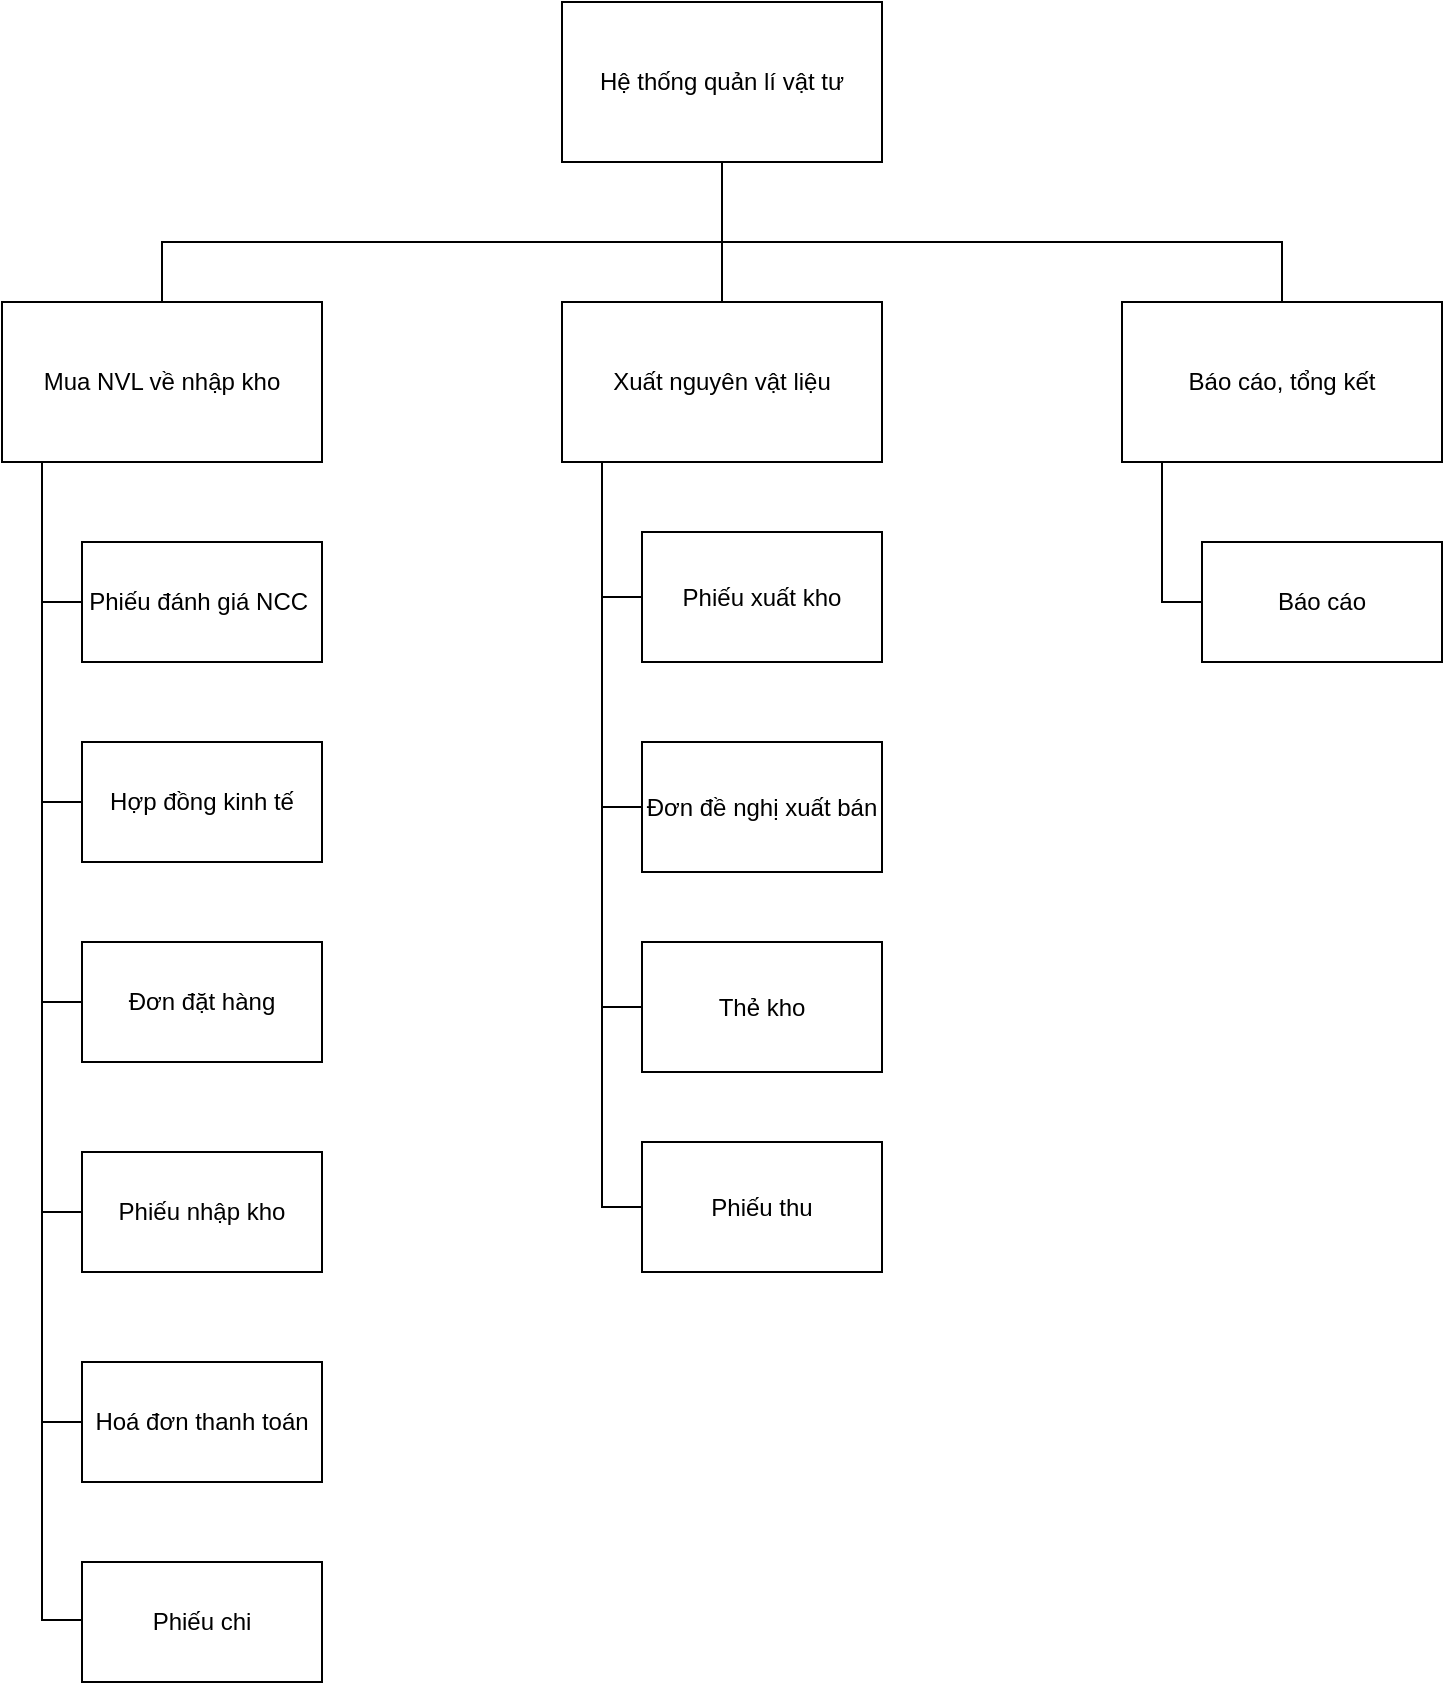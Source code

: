 <mxfile version="24.1.0" type="device" pages="3">
  <diagram name="BFD LV2" id="6ydqJjcqqZAonT2vxg4n">
    <mxGraphModel dx="1050" dy="621" grid="1" gridSize="10" guides="1" tooltips="1" connect="1" arrows="1" fold="1" page="1" pageScale="1" pageWidth="827" pageHeight="1169" math="0" shadow="0">
      <root>
        <mxCell id="0" />
        <mxCell id="1" parent="0" />
        <mxCell id="DQsy85eJjjbjE2D0pJQX-6" style="edgeStyle=orthogonalEdgeStyle;rounded=0;orthogonalLoop=1;jettySize=auto;html=1;entryX=0.5;entryY=0;entryDx=0;entryDy=0;endArrow=none;endFill=0;" parent="1" source="DQsy85eJjjbjE2D0pJQX-1" target="DQsy85eJjjbjE2D0pJQX-3" edge="1">
          <mxGeometry relative="1" as="geometry" />
        </mxCell>
        <mxCell id="DQsy85eJjjbjE2D0pJQX-7" style="edgeStyle=orthogonalEdgeStyle;rounded=0;orthogonalLoop=1;jettySize=auto;html=1;entryX=0.5;entryY=0;entryDx=0;entryDy=0;endArrow=none;endFill=0;" parent="1" source="DQsy85eJjjbjE2D0pJQX-1" target="DQsy85eJjjbjE2D0pJQX-4" edge="1">
          <mxGeometry relative="1" as="geometry">
            <Array as="points">
              <mxPoint x="400" y="400" />
              <mxPoint x="120" y="400" />
            </Array>
          </mxGeometry>
        </mxCell>
        <mxCell id="DQsy85eJjjbjE2D0pJQX-8" style="edgeStyle=orthogonalEdgeStyle;rounded=0;orthogonalLoop=1;jettySize=auto;html=1;entryX=0.5;entryY=0;entryDx=0;entryDy=0;endArrow=none;endFill=0;" parent="1" source="DQsy85eJjjbjE2D0pJQX-1" target="DQsy85eJjjbjE2D0pJQX-5" edge="1">
          <mxGeometry relative="1" as="geometry">
            <Array as="points">
              <mxPoint x="400" y="400" />
              <mxPoint x="680" y="400" />
            </Array>
          </mxGeometry>
        </mxCell>
        <mxCell id="DQsy85eJjjbjE2D0pJQX-1" value="Hệ thống quản lí vật tư" style="rounded=0;whiteSpace=wrap;html=1;" parent="1" vertex="1">
          <mxGeometry x="320" y="280" width="160" height="80" as="geometry" />
        </mxCell>
        <mxCell id="DQsy85eJjjbjE2D0pJQX-28" style="edgeStyle=orthogonalEdgeStyle;rounded=0;orthogonalLoop=1;jettySize=auto;html=1;entryX=0;entryY=0.5;entryDx=0;entryDy=0;endArrow=none;endFill=0;" parent="1" source="DQsy85eJjjbjE2D0pJQX-3" target="DQsy85eJjjbjE2D0pJQX-17" edge="1">
          <mxGeometry relative="1" as="geometry">
            <Array as="points">
              <mxPoint x="340" y="883" />
            </Array>
          </mxGeometry>
        </mxCell>
        <mxCell id="DQsy85eJjjbjE2D0pJQX-30" style="edgeStyle=orthogonalEdgeStyle;rounded=0;orthogonalLoop=1;jettySize=auto;html=1;entryX=0;entryY=0.5;entryDx=0;entryDy=0;endArrow=none;endFill=0;" parent="1" source="DQsy85eJjjbjE2D0pJQX-3" target="DQsy85eJjjbjE2D0pJQX-19" edge="1">
          <mxGeometry relative="1" as="geometry">
            <Array as="points">
              <mxPoint x="340" y="783" />
            </Array>
          </mxGeometry>
        </mxCell>
        <mxCell id="DQsy85eJjjbjE2D0pJQX-31" style="edgeStyle=orthogonalEdgeStyle;rounded=0;orthogonalLoop=1;jettySize=auto;html=1;entryX=0;entryY=0.5;entryDx=0;entryDy=0;endArrow=none;endFill=0;" parent="1" source="DQsy85eJjjbjE2D0pJQX-3" target="DQsy85eJjjbjE2D0pJQX-11" edge="1">
          <mxGeometry relative="1" as="geometry">
            <Array as="points">
              <mxPoint x="340" y="683" />
            </Array>
          </mxGeometry>
        </mxCell>
        <mxCell id="DQsy85eJjjbjE2D0pJQX-32" style="edgeStyle=orthogonalEdgeStyle;rounded=0;orthogonalLoop=1;jettySize=auto;html=1;entryX=0;entryY=0.5;entryDx=0;entryDy=0;endArrow=none;endFill=0;" parent="1" source="DQsy85eJjjbjE2D0pJQX-3" target="DQsy85eJjjbjE2D0pJQX-12" edge="1">
          <mxGeometry relative="1" as="geometry">
            <Array as="points">
              <mxPoint x="340" y="578" />
            </Array>
          </mxGeometry>
        </mxCell>
        <mxCell id="DQsy85eJjjbjE2D0pJQX-3" value="Xuất nguyên vật liệu" style="rounded=0;whiteSpace=wrap;html=1;" parent="1" vertex="1">
          <mxGeometry x="320" y="430" width="160" height="80" as="geometry" />
        </mxCell>
        <mxCell id="DQsy85eJjjbjE2D0pJQX-22" style="edgeStyle=orthogonalEdgeStyle;rounded=0;orthogonalLoop=1;jettySize=auto;html=1;entryX=0;entryY=0.5;entryDx=0;entryDy=0;endArrow=none;endFill=0;" parent="1" source="DQsy85eJjjbjE2D0pJQX-4" target="DQsy85eJjjbjE2D0pJQX-10" edge="1">
          <mxGeometry relative="1" as="geometry">
            <Array as="points">
              <mxPoint x="60" y="580" />
            </Array>
          </mxGeometry>
        </mxCell>
        <mxCell id="DQsy85eJjjbjE2D0pJQX-23" style="edgeStyle=orthogonalEdgeStyle;rounded=0;orthogonalLoop=1;jettySize=auto;html=1;endArrow=none;endFill=0;" parent="1" source="DQsy85eJjjbjE2D0pJQX-4" target="DQsy85eJjjbjE2D0pJQX-18" edge="1">
          <mxGeometry relative="1" as="geometry">
            <mxPoint x="80" y="1089" as="targetPoint" />
            <Array as="points">
              <mxPoint x="60" y="1089" />
            </Array>
          </mxGeometry>
        </mxCell>
        <mxCell id="DQsy85eJjjbjE2D0pJQX-24" style="edgeStyle=orthogonalEdgeStyle;rounded=0;orthogonalLoop=1;jettySize=auto;html=1;entryX=0;entryY=0.5;entryDx=0;entryDy=0;endArrow=none;endFill=0;" parent="1" source="DQsy85eJjjbjE2D0pJQX-4" target="DQsy85eJjjbjE2D0pJQX-16" edge="1">
          <mxGeometry relative="1" as="geometry">
            <Array as="points">
              <mxPoint x="60" y="990" />
            </Array>
          </mxGeometry>
        </mxCell>
        <mxCell id="DQsy85eJjjbjE2D0pJQX-25" style="edgeStyle=orthogonalEdgeStyle;rounded=0;orthogonalLoop=1;jettySize=auto;html=1;entryX=0;entryY=0.5;entryDx=0;entryDy=0;endArrow=none;endFill=0;" parent="1" source="DQsy85eJjjbjE2D0pJQX-4" target="DQsy85eJjjbjE2D0pJQX-15" edge="1">
          <mxGeometry relative="1" as="geometry">
            <Array as="points">
              <mxPoint x="60" y="885" />
            </Array>
          </mxGeometry>
        </mxCell>
        <mxCell id="DQsy85eJjjbjE2D0pJQX-26" style="edgeStyle=orthogonalEdgeStyle;rounded=0;orthogonalLoop=1;jettySize=auto;html=1;entryX=0;entryY=0.5;entryDx=0;entryDy=0;endArrow=none;endFill=0;" parent="1" source="DQsy85eJjjbjE2D0pJQX-4" target="DQsy85eJjjbjE2D0pJQX-13" edge="1">
          <mxGeometry relative="1" as="geometry">
            <Array as="points">
              <mxPoint x="60" y="780" />
            </Array>
          </mxGeometry>
        </mxCell>
        <mxCell id="DQsy85eJjjbjE2D0pJQX-27" style="edgeStyle=orthogonalEdgeStyle;rounded=0;orthogonalLoop=1;jettySize=auto;html=1;entryX=0;entryY=0.5;entryDx=0;entryDy=0;endArrow=none;endFill=0;" parent="1" source="DQsy85eJjjbjE2D0pJQX-4" target="DQsy85eJjjbjE2D0pJQX-14" edge="1">
          <mxGeometry relative="1" as="geometry">
            <Array as="points">
              <mxPoint x="60" y="680" />
            </Array>
          </mxGeometry>
        </mxCell>
        <mxCell id="DQsy85eJjjbjE2D0pJQX-4" value="Mua NVL về nhập kho" style="rounded=0;whiteSpace=wrap;html=1;" parent="1" vertex="1">
          <mxGeometry x="40" y="430" width="160" height="80" as="geometry" />
        </mxCell>
        <mxCell id="DQsy85eJjjbjE2D0pJQX-33" style="edgeStyle=orthogonalEdgeStyle;rounded=0;orthogonalLoop=1;jettySize=auto;html=1;entryX=0;entryY=0.5;entryDx=0;entryDy=0;endArrow=none;endFill=0;" parent="1" source="DQsy85eJjjbjE2D0pJQX-5" target="DQsy85eJjjbjE2D0pJQX-9" edge="1">
          <mxGeometry relative="1" as="geometry">
            <Array as="points">
              <mxPoint x="620" y="580" />
            </Array>
          </mxGeometry>
        </mxCell>
        <mxCell id="DQsy85eJjjbjE2D0pJQX-5" value="Báo cáo, tổng kết" style="rounded=0;whiteSpace=wrap;html=1;" parent="1" vertex="1">
          <mxGeometry x="600" y="430" width="160" height="80" as="geometry" />
        </mxCell>
        <mxCell id="DQsy85eJjjbjE2D0pJQX-9" value="Báo cáo" style="rounded=0;whiteSpace=wrap;html=1;" parent="1" vertex="1">
          <mxGeometry x="640" y="550" width="120" height="60" as="geometry" />
        </mxCell>
        <mxCell id="DQsy85eJjjbjE2D0pJQX-10" value="Phiếu đánh giá NCC&amp;nbsp;" style="rounded=0;whiteSpace=wrap;html=1;" parent="1" vertex="1">
          <mxGeometry x="80" y="550" width="120" height="60" as="geometry" />
        </mxCell>
        <mxCell id="DQsy85eJjjbjE2D0pJQX-11" value="Đơn đề nghị xuất bán" style="rounded=0;whiteSpace=wrap;html=1;" parent="1" vertex="1">
          <mxGeometry x="360" y="650" width="120" height="65" as="geometry" />
        </mxCell>
        <mxCell id="DQsy85eJjjbjE2D0pJQX-12" value="Phiếu xuất kho" style="rounded=0;whiteSpace=wrap;html=1;" parent="1" vertex="1">
          <mxGeometry x="360" y="545" width="120" height="65" as="geometry" />
        </mxCell>
        <mxCell id="DQsy85eJjjbjE2D0pJQX-13" value="Đơn đặt hàng" style="rounded=0;whiteSpace=wrap;html=1;" parent="1" vertex="1">
          <mxGeometry x="80" y="750" width="120" height="60" as="geometry" />
        </mxCell>
        <mxCell id="DQsy85eJjjbjE2D0pJQX-14" value="Hợp đồng kinh tế" style="rounded=0;whiteSpace=wrap;html=1;" parent="1" vertex="1">
          <mxGeometry x="80" y="650" width="120" height="60" as="geometry" />
        </mxCell>
        <mxCell id="DQsy85eJjjbjE2D0pJQX-15" value="Phiếu nhập kho" style="rounded=0;whiteSpace=wrap;html=1;" parent="1" vertex="1">
          <mxGeometry x="80" y="855" width="120" height="60" as="geometry" />
        </mxCell>
        <mxCell id="DQsy85eJjjbjE2D0pJQX-16" value="Hoá đơn thanh toán" style="rounded=0;whiteSpace=wrap;html=1;" parent="1" vertex="1">
          <mxGeometry x="80" y="960" width="120" height="60" as="geometry" />
        </mxCell>
        <mxCell id="DQsy85eJjjbjE2D0pJQX-17" value="Phiếu thu" style="rounded=0;whiteSpace=wrap;html=1;" parent="1" vertex="1">
          <mxGeometry x="360" y="850" width="120" height="65" as="geometry" />
        </mxCell>
        <mxCell id="DQsy85eJjjbjE2D0pJQX-18" value="Phiếu chi" style="rounded=0;whiteSpace=wrap;html=1;" parent="1" vertex="1">
          <mxGeometry x="80" y="1060" width="120" height="60" as="geometry" />
        </mxCell>
        <mxCell id="DQsy85eJjjbjE2D0pJQX-19" value="Thẻ kho" style="rounded=0;whiteSpace=wrap;html=1;" parent="1" vertex="1">
          <mxGeometry x="360" y="750" width="120" height="65" as="geometry" />
        </mxCell>
      </root>
    </mxGraphModel>
  </diagram>
  <diagram id="tXNGzalQnBPT-AE7XRv5" name="DFD LV0">
    <mxGraphModel dx="1050" dy="621" grid="1" gridSize="10" guides="1" tooltips="1" connect="1" arrows="1" fold="1" page="1" pageScale="1" pageWidth="827" pageHeight="1169" math="0" shadow="0">
      <root>
        <mxCell id="0" />
        <mxCell id="1" parent="0" />
        <mxCell id="5YvC3rnZWf4jLZ9lTZ32-6" style="edgeStyle=orthogonalEdgeStyle;rounded=0;orthogonalLoop=1;jettySize=auto;html=1;" parent="1" source="5YvC3rnZWf4jLZ9lTZ32-1" target="5YvC3rnZWf4jLZ9lTZ32-5" edge="1">
          <mxGeometry relative="1" as="geometry">
            <Array as="points">
              <mxPoint x="580" y="810" />
              <mxPoint x="580" y="810" />
            </Array>
          </mxGeometry>
        </mxCell>
        <mxCell id="5YvC3rnZWf4jLZ9lTZ32-11" style="edgeStyle=orthogonalEdgeStyle;rounded=0;orthogonalLoop=1;jettySize=auto;html=1;" parent="1" source="5YvC3rnZWf4jLZ9lTZ32-1" target="5YvC3rnZWf4jLZ9lTZ32-2" edge="1">
          <mxGeometry relative="1" as="geometry">
            <Array as="points">
              <mxPoint x="280" y="810" />
              <mxPoint x="280" y="810" />
            </Array>
          </mxGeometry>
        </mxCell>
        <mxCell id="5YvC3rnZWf4jLZ9lTZ32-17" style="edgeStyle=orthogonalEdgeStyle;rounded=0;orthogonalLoop=1;jettySize=auto;html=1;" parent="1" source="5YvC3rnZWf4jLZ9lTZ32-1" target="5YvC3rnZWf4jLZ9lTZ32-3" edge="1">
          <mxGeometry relative="1" as="geometry">
            <Array as="points">
              <mxPoint x="430" y="700" />
              <mxPoint x="430" y="700" />
            </Array>
          </mxGeometry>
        </mxCell>
        <mxCell id="5YvC3rnZWf4jLZ9lTZ32-20" style="edgeStyle=orthogonalEdgeStyle;rounded=0;orthogonalLoop=1;jettySize=auto;html=1;" parent="1" source="5YvC3rnZWf4jLZ9lTZ32-1" target="5YvC3rnZWf4jLZ9lTZ32-4" edge="1">
          <mxGeometry relative="1" as="geometry">
            <Array as="points">
              <mxPoint x="410" y="940" />
              <mxPoint x="410" y="940" />
            </Array>
          </mxGeometry>
        </mxCell>
        <mxCell id="uluxawA2eOM56OSotcPA-2" style="rounded=0;orthogonalLoop=1;jettySize=auto;html=1;" edge="1" parent="1" source="5YvC3rnZWf4jLZ9lTZ32-1" target="uluxawA2eOM56OSotcPA-1">
          <mxGeometry relative="1" as="geometry">
            <Array as="points">
              <mxPoint x="250" y="720" />
            </Array>
          </mxGeometry>
        </mxCell>
        <mxCell id="5YvC3rnZWf4jLZ9lTZ32-1" value="Hệ thống quản lí vật tư" style="ellipse;whiteSpace=wrap;html=1;aspect=fixed;" parent="1" vertex="1">
          <mxGeometry x="364" y="760" width="120" height="120" as="geometry" />
        </mxCell>
        <mxCell id="5YvC3rnZWf4jLZ9lTZ32-14" style="edgeStyle=orthogonalEdgeStyle;rounded=0;orthogonalLoop=1;jettySize=auto;html=1;" parent="1" source="5YvC3rnZWf4jLZ9lTZ32-2" target="5YvC3rnZWf4jLZ9lTZ32-1" edge="1">
          <mxGeometry relative="1" as="geometry">
            <Array as="points">
              <mxPoint x="280" y="830" />
              <mxPoint x="280" y="830" />
            </Array>
          </mxGeometry>
        </mxCell>
        <mxCell id="5YvC3rnZWf4jLZ9lTZ32-2" value="Khách hàng" style="rounded=0;whiteSpace=wrap;html=1;" parent="1" vertex="1">
          <mxGeometry x="60" y="790" width="120" height="60" as="geometry" />
        </mxCell>
        <mxCell id="5YvC3rnZWf4jLZ9lTZ32-16" style="edgeStyle=orthogonalEdgeStyle;rounded=0;orthogonalLoop=1;jettySize=auto;html=1;" parent="1" source="5YvC3rnZWf4jLZ9lTZ32-3" target="5YvC3rnZWf4jLZ9lTZ32-1" edge="1">
          <mxGeometry relative="1" as="geometry">
            <Array as="points">
              <mxPoint x="410" y="700" />
              <mxPoint x="410" y="700" />
            </Array>
          </mxGeometry>
        </mxCell>
        <mxCell id="5YvC3rnZWf4jLZ9lTZ32-3" value="Kho" style="rounded=0;whiteSpace=wrap;html=1;" parent="1" vertex="1">
          <mxGeometry x="354" y="440" width="120" height="60" as="geometry" />
        </mxCell>
        <mxCell id="5YvC3rnZWf4jLZ9lTZ32-21" style="edgeStyle=orthogonalEdgeStyle;rounded=0;orthogonalLoop=1;jettySize=auto;html=1;" parent="1" source="5YvC3rnZWf4jLZ9lTZ32-4" target="5YvC3rnZWf4jLZ9lTZ32-1" edge="1">
          <mxGeometry relative="1" as="geometry">
            <Array as="points">
              <mxPoint x="430" y="940" />
              <mxPoint x="430" y="940" />
            </Array>
          </mxGeometry>
        </mxCell>
        <mxCell id="5YvC3rnZWf4jLZ9lTZ32-4" value="Kế toán" style="rounded=0;whiteSpace=wrap;html=1;" parent="1" vertex="1">
          <mxGeometry x="354" y="1180" width="120" height="60" as="geometry" />
        </mxCell>
        <mxCell id="5YvC3rnZWf4jLZ9lTZ32-8" style="edgeStyle=orthogonalEdgeStyle;rounded=0;orthogonalLoop=1;jettySize=auto;html=1;" parent="1" source="5YvC3rnZWf4jLZ9lTZ32-5" target="5YvC3rnZWf4jLZ9lTZ32-1" edge="1">
          <mxGeometry relative="1" as="geometry">
            <Array as="points">
              <mxPoint x="580" y="830" />
              <mxPoint x="580" y="830" />
            </Array>
          </mxGeometry>
        </mxCell>
        <mxCell id="5YvC3rnZWf4jLZ9lTZ32-5" value="NCC" style="rounded=0;whiteSpace=wrap;html=1;" parent="1" vertex="1">
          <mxGeometry x="680" y="790" width="120" height="60" as="geometry" />
        </mxCell>
        <mxCell id="5YvC3rnZWf4jLZ9lTZ32-7" value="Lập phiếu đánh giá, lực chọn,&lt;div&gt;làm hợp đồng, lập đơn mua NVL&lt;/div&gt;" style="text;html=1;align=center;verticalAlign=middle;resizable=0;points=[];autosize=1;strokeColor=none;fillColor=none;" parent="1" vertex="1">
          <mxGeometry x="480" y="770" width="200" height="40" as="geometry" />
        </mxCell>
        <mxCell id="5YvC3rnZWf4jLZ9lTZ32-9" value="Cấp hàng" style="text;html=1;align=center;verticalAlign=middle;resizable=0;points=[];autosize=1;strokeColor=none;fillColor=none;" parent="1" vertex="1">
          <mxGeometry x="540" y="840" width="80" height="30" as="geometry" />
        </mxCell>
        <mxCell id="5YvC3rnZWf4jLZ9lTZ32-12" value="Lập hoá đơn, cung cấp NVL" style="text;html=1;align=center;verticalAlign=middle;resizable=0;points=[];autosize=1;strokeColor=none;fillColor=none;" parent="1" vertex="1">
          <mxGeometry x="190" y="780" width="170" height="30" as="geometry" />
        </mxCell>
        <mxCell id="5YvC3rnZWf4jLZ9lTZ32-15" value="Thanh toán" style="text;html=1;align=center;verticalAlign=middle;resizable=0;points=[];autosize=1;strokeColor=none;fillColor=none;" parent="1" vertex="1">
          <mxGeometry x="230" y="830" width="80" height="30" as="geometry" />
        </mxCell>
        <mxCell id="5YvC3rnZWf4jLZ9lTZ32-18" value="Viết phiếu nhập kho, phiếu xuất kho, thẻ kho" style="text;html=1;align=center;verticalAlign=middle;resizable=0;points=[];autosize=1;strokeColor=none;fillColor=none;rotation=-90;" parent="1" vertex="1">
          <mxGeometry x="270" y="630" width="260" height="30" as="geometry" />
        </mxCell>
        <mxCell id="5YvC3rnZWf4jLZ9lTZ32-19" value="Thông báo nhận NVL, thông báo cung cấp NVL" style="text;html=1;align=center;verticalAlign=middle;resizable=0;points=[];autosize=1;strokeColor=none;fillColor=none;rotation=90;" parent="1" vertex="1">
          <mxGeometry x="310" y="620" width="280" height="30" as="geometry" />
        </mxCell>
        <mxCell id="5YvC3rnZWf4jLZ9lTZ32-22" value="Gửi phiếu nhập kho, phiếu xuất kho, hoá đơn, báo cáo" style="text;html=1;align=center;verticalAlign=middle;resizable=0;points=[];autosize=1;strokeColor=none;fillColor=none;rotation=-90;" parent="1" vertex="1">
          <mxGeometry x="230" y="1010" width="310" height="30" as="geometry" />
        </mxCell>
        <mxCell id="5YvC3rnZWf4jLZ9lTZ32-23" value="Thanh toán hoá đơn, kiểm kê NVL&lt;span style=&quot;background-color: initial;&quot;&gt;&amp;nbsp;&lt;/span&gt;" style="text;html=1;align=center;verticalAlign=middle;resizable=0;points=[];autosize=1;strokeColor=none;fillColor=none;rotation=90;" parent="1" vertex="1">
          <mxGeometry x="345" y="1010" width="210" height="30" as="geometry" />
        </mxCell>
        <mxCell id="uluxawA2eOM56OSotcPA-4" style="rounded=0;orthogonalLoop=1;jettySize=auto;html=1;" edge="1" parent="1" source="uluxawA2eOM56OSotcPA-1" target="5YvC3rnZWf4jLZ9lTZ32-1">
          <mxGeometry relative="1" as="geometry">
            <Array as="points">
              <mxPoint x="280" y="680" />
            </Array>
          </mxGeometry>
        </mxCell>
        <mxCell id="uluxawA2eOM56OSotcPA-1" value="BPSX" style="rounded=0;whiteSpace=wrap;html=1;" vertex="1" parent="1">
          <mxGeometry x="50" y="560" width="120" height="60" as="geometry" />
        </mxCell>
        <mxCell id="uluxawA2eOM56OSotcPA-5" value="Thông báo NVL cần để sản xuất" style="text;html=1;align=center;verticalAlign=middle;resizable=0;points=[];autosize=1;strokeColor=none;fillColor=none;rotation=30;" vertex="1" parent="1">
          <mxGeometry x="200" y="660" width="200" height="30" as="geometry" />
        </mxCell>
        <mxCell id="uluxawA2eOM56OSotcPA-6" value="Cung cấp NVL" style="text;html=1;align=center;verticalAlign=middle;resizable=0;points=[];autosize=1;strokeColor=none;fillColor=none;rotation=30;" vertex="1" parent="1">
          <mxGeometry x="160" y="700" width="100" height="30" as="geometry" />
        </mxCell>
      </root>
    </mxGraphModel>
  </diagram>
  <diagram id="GngUdyByza0NCVvZXjfv" name="DFD LV1">
    <mxGraphModel dx="3404" dy="2204" grid="1" gridSize="10" guides="1" tooltips="1" connect="1" arrows="1" fold="1" page="1" pageScale="1" pageWidth="827" pageHeight="1169" math="0" shadow="0">
      <root>
        <mxCell id="0" />
        <mxCell id="1" parent="0" />
        <mxCell id="MXI4mosmB2wzb5xzaaZQ-12" style="rounded=0;orthogonalLoop=1;jettySize=auto;html=1;" parent="1" source="MXI4mosmB2wzb5xzaaZQ-5" target="MXI4mosmB2wzb5xzaaZQ-9" edge="1">
          <mxGeometry relative="1" as="geometry" />
        </mxCell>
        <mxCell id="MXI4mosmB2wzb5xzaaZQ-5" value="Lựa chọn NCC" style="ellipse;whiteSpace=wrap;html=1;aspect=fixed;" parent="1" vertex="1">
          <mxGeometry x="195" y="900" width="90" height="90" as="geometry" />
        </mxCell>
        <mxCell id="MXI4mosmB2wzb5xzaaZQ-6" value="" style="endArrow=none;html=1;rounded=0;exitX=0.072;exitY=0.247;exitDx=0;exitDy=0;entryX=0.938;entryY=0.253;entryDx=0;entryDy=0;entryPerimeter=0;exitPerimeter=0;" parent="1" source="MXI4mosmB2wzb5xzaaZQ-5" target="MXI4mosmB2wzb5xzaaZQ-5" edge="1">
          <mxGeometry width="50" height="50" relative="1" as="geometry">
            <mxPoint x="326.716" y="909.996" as="sourcePoint" />
            <mxPoint x="383.284" y="909.996" as="targetPoint" />
          </mxGeometry>
        </mxCell>
        <mxCell id="MXI4mosmB2wzb5xzaaZQ-7" value="1.1" style="text;html=1;align=center;verticalAlign=middle;resizable=0;points=[];autosize=1;strokeColor=none;fillColor=none;" parent="1" vertex="1">
          <mxGeometry x="220" y="900" width="40" height="30" as="geometry" />
        </mxCell>
        <mxCell id="MXI4mosmB2wzb5xzaaZQ-49" style="rounded=0;orthogonalLoop=1;jettySize=auto;html=1;" parent="1" source="MXI4mosmB2wzb5xzaaZQ-9" target="MXI4mosmB2wzb5xzaaZQ-67" edge="1">
          <mxGeometry relative="1" as="geometry">
            <mxPoint x="660" y="945" as="targetPoint" />
          </mxGeometry>
        </mxCell>
        <mxCell id="MXI4mosmB2wzb5xzaaZQ-9" value="Làm hợp đồng với NCC" style="ellipse;whiteSpace=wrap;html=1;aspect=fixed;" parent="1" vertex="1">
          <mxGeometry x="430" y="900" width="90" height="90" as="geometry" />
        </mxCell>
        <mxCell id="MXI4mosmB2wzb5xzaaZQ-10" value="" style="endArrow=none;html=1;rounded=0;entryX=0.938;entryY=0.253;entryDx=0;entryDy=0;entryPerimeter=0;" parent="1" target="MXI4mosmB2wzb5xzaaZQ-9" edge="1">
          <mxGeometry width="50" height="50" relative="1" as="geometry">
            <mxPoint x="436" y="922" as="sourcePoint" />
            <mxPoint x="618.284" y="909.996" as="targetPoint" />
          </mxGeometry>
        </mxCell>
        <mxCell id="MXI4mosmB2wzb5xzaaZQ-11" value="1.2" style="text;html=1;align=center;verticalAlign=middle;resizable=0;points=[];autosize=1;strokeColor=none;fillColor=none;" parent="1" vertex="1">
          <mxGeometry x="455" y="900" width="40" height="30" as="geometry" />
        </mxCell>
        <mxCell id="MXI4mosmB2wzb5xzaaZQ-74" style="rounded=0;orthogonalLoop=1;jettySize=auto;html=1;" parent="1" source="MXI4mosmB2wzb5xzaaZQ-28" target="MXI4mosmB2wzb5xzaaZQ-69" edge="1">
          <mxGeometry relative="1" as="geometry" />
        </mxCell>
        <mxCell id="MXI4mosmB2wzb5xzaaZQ-28" value="Cung cấp thông tin đơn hàng" style="ellipse;whiteSpace=wrap;html=1;aspect=fixed;" parent="1" vertex="1">
          <mxGeometry x="675" y="755" width="90" height="90" as="geometry" />
        </mxCell>
        <mxCell id="MXI4mosmB2wzb5xzaaZQ-29" value="" style="endArrow=none;html=1;rounded=0;exitX=0.072;exitY=0.247;exitDx=0;exitDy=0;entryX=0.938;entryY=0.253;entryDx=0;entryDy=0;entryPerimeter=0;exitPerimeter=0;" parent="1" source="MXI4mosmB2wzb5xzaaZQ-28" target="MXI4mosmB2wzb5xzaaZQ-28" edge="1">
          <mxGeometry width="50" height="50" relative="1" as="geometry">
            <mxPoint x="721.716" y="764.996" as="sourcePoint" />
            <mxPoint x="778.284" y="764.996" as="targetPoint" />
          </mxGeometry>
        </mxCell>
        <mxCell id="MXI4mosmB2wzb5xzaaZQ-30" value="1.3" style="text;html=1;align=center;verticalAlign=middle;resizable=0;points=[];autosize=1;strokeColor=none;fillColor=none;" parent="1" vertex="1">
          <mxGeometry x="700" y="755" width="40" height="30" as="geometry" />
        </mxCell>
        <mxCell id="MXI4mosmB2wzb5xzaaZQ-97" style="edgeStyle=orthogonalEdgeStyle;rounded=0;orthogonalLoop=1;jettySize=auto;html=1;" parent="1" source="MXI4mosmB2wzb5xzaaZQ-34" target="MXI4mosmB2wzb5xzaaZQ-94" edge="1">
          <mxGeometry relative="1" as="geometry" />
        </mxCell>
        <mxCell id="CdylEvhUuxp3gXdenQjc-23" style="edgeStyle=orthogonalEdgeStyle;rounded=0;orthogonalLoop=1;jettySize=auto;html=1;" edge="1" parent="1" source="MXI4mosmB2wzb5xzaaZQ-34" target="CdylEvhUuxp3gXdenQjc-20">
          <mxGeometry relative="1" as="geometry" />
        </mxCell>
        <mxCell id="CdylEvhUuxp3gXdenQjc-38" style="edgeStyle=orthogonalEdgeStyle;rounded=0;orthogonalLoop=1;jettySize=auto;html=1;" edge="1" parent="1" source="MXI4mosmB2wzb5xzaaZQ-34" target="CdylEvhUuxp3gXdenQjc-35">
          <mxGeometry relative="1" as="geometry">
            <Array as="points">
              <mxPoint x="-350" y="670" />
              <mxPoint x="-350" y="615" />
            </Array>
          </mxGeometry>
        </mxCell>
        <mxCell id="CdylEvhUuxp3gXdenQjc-97" style="edgeStyle=orthogonalEdgeStyle;rounded=0;orthogonalLoop=1;jettySize=auto;html=1;" edge="1" parent="1" source="MXI4mosmB2wzb5xzaaZQ-34" target="CdylEvhUuxp3gXdenQjc-89">
          <mxGeometry relative="1" as="geometry">
            <Array as="points">
              <mxPoint x="-45" y="670" />
            </Array>
          </mxGeometry>
        </mxCell>
        <mxCell id="MXI4mosmB2wzb5xzaaZQ-34" value="Kho" style="rounded=0;whiteSpace=wrap;html=1;" parent="1" vertex="1">
          <mxGeometry x="-250" y="650" width="120" height="60" as="geometry" />
        </mxCell>
        <mxCell id="MXI4mosmB2wzb5xzaaZQ-35" value="Lập phiếu đánh giá NCC" style="text;html=1;align=center;verticalAlign=middle;resizable=0;points=[];autosize=1;strokeColor=none;fillColor=none;rotation=0;" parent="1" vertex="1">
          <mxGeometry x="280" y="915" width="150" height="30" as="geometry" />
        </mxCell>
        <mxCell id="MXI4mosmB2wzb5xzaaZQ-51" value="Lập đơn mua hàng" style="text;html=1;align=center;verticalAlign=middle;resizable=0;points=[];autosize=1;strokeColor=none;fillColor=none;" parent="1" vertex="1">
          <mxGeometry x="530" y="915" width="120" height="30" as="geometry" />
        </mxCell>
        <mxCell id="MXI4mosmB2wzb5xzaaZQ-54" style="rounded=0;orthogonalLoop=1;jettySize=auto;html=1;edgeStyle=orthogonalEdgeStyle;" parent="1" source="MXI4mosmB2wzb5xzaaZQ-53" target="MXI4mosmB2wzb5xzaaZQ-5" edge="1">
          <mxGeometry relative="1" as="geometry" />
        </mxCell>
        <mxCell id="MXI4mosmB2wzb5xzaaZQ-98" style="edgeStyle=orthogonalEdgeStyle;rounded=0;orthogonalLoop=1;jettySize=auto;html=1;" parent="1" source="MXI4mosmB2wzb5xzaaZQ-53" target="MXI4mosmB2wzb5xzaaZQ-91" edge="1">
          <mxGeometry relative="1" as="geometry">
            <Array as="points">
              <mxPoint x="-140" y="930" />
              <mxPoint x="-10" y="930" />
              <mxPoint x="-10" y="815" />
            </Array>
          </mxGeometry>
        </mxCell>
        <mxCell id="HKwf8sezkfhnfanwjsFc-7" style="edgeStyle=orthogonalEdgeStyle;rounded=0;orthogonalLoop=1;jettySize=auto;html=1;" edge="1" parent="1" source="MXI4mosmB2wzb5xzaaZQ-53" target="HKwf8sezkfhnfanwjsFc-2">
          <mxGeometry relative="1" as="geometry">
            <Array as="points">
              <mxPoint x="-175" y="910" />
              <mxPoint x="-175" y="910" />
            </Array>
          </mxGeometry>
        </mxCell>
        <mxCell id="7jJFQYf5EpycbgJDhQD1-15" style="edgeStyle=orthogonalEdgeStyle;rounded=0;orthogonalLoop=1;jettySize=auto;html=1;" edge="1" parent="1" source="MXI4mosmB2wzb5xzaaZQ-53" target="7jJFQYf5EpycbgJDhQD1-12">
          <mxGeometry relative="1" as="geometry">
            <Array as="points">
              <mxPoint x="-200" y="910" />
              <mxPoint x="-405" y="910" />
            </Array>
          </mxGeometry>
        </mxCell>
        <mxCell id="CdylEvhUuxp3gXdenQjc-31" style="edgeStyle=orthogonalEdgeStyle;rounded=0;orthogonalLoop=1;jettySize=auto;html=1;" edge="1" parent="1" source="MXI4mosmB2wzb5xzaaZQ-53" target="CdylEvhUuxp3gXdenQjc-28">
          <mxGeometry relative="1" as="geometry">
            <Array as="points">
              <mxPoint x="-160" y="890" />
              <mxPoint x="-70" y="890" />
            </Array>
          </mxGeometry>
        </mxCell>
        <mxCell id="CdylEvhUuxp3gXdenQjc-32" style="edgeStyle=orthogonalEdgeStyle;rounded=0;orthogonalLoop=1;jettySize=auto;html=1;" edge="1" parent="1" source="MXI4mosmB2wzb5xzaaZQ-53" target="CdylEvhUuxp3gXdenQjc-25">
          <mxGeometry relative="1" as="geometry">
            <Array as="points">
              <mxPoint x="-285" y="980" />
            </Array>
          </mxGeometry>
        </mxCell>
        <mxCell id="CdylEvhUuxp3gXdenQjc-95" style="edgeStyle=orthogonalEdgeStyle;rounded=0;orthogonalLoop=1;jettySize=auto;html=1;" edge="1" parent="1" source="MXI4mosmB2wzb5xzaaZQ-53" target="CdylEvhUuxp3gXdenQjc-92">
          <mxGeometry relative="1" as="geometry">
            <Array as="points">
              <mxPoint x="-175" y="960" />
              <mxPoint x="20" y="960" />
              <mxPoint x="20" y="870" />
            </Array>
          </mxGeometry>
        </mxCell>
        <mxCell id="MXI4mosmB2wzb5xzaaZQ-53" value="BPVT" style="rounded=0;whiteSpace=wrap;html=1;" parent="1" vertex="1">
          <mxGeometry x="-235" y="965" width="120" height="60" as="geometry" />
        </mxCell>
        <mxCell id="MXI4mosmB2wzb5xzaaZQ-55" value="Mua NVL về nhập kho" style="text;html=1;align=center;verticalAlign=middle;resizable=0;points=[];autosize=1;strokeColor=none;fillColor=none;rotation=0;" parent="1" vertex="1">
          <mxGeometry x="40" y="915" width="140" height="30" as="geometry" />
        </mxCell>
        <mxCell id="MXI4mosmB2wzb5xzaaZQ-70" style="rounded=0;orthogonalLoop=1;jettySize=auto;html=1;" parent="1" source="MXI4mosmB2wzb5xzaaZQ-67" target="MXI4mosmB2wzb5xzaaZQ-28" edge="1">
          <mxGeometry relative="1" as="geometry" />
        </mxCell>
        <mxCell id="MXI4mosmB2wzb5xzaaZQ-67" value="Đơn mua hàng" style="shape=partialRectangle;whiteSpace=wrap;html=1;left=0;right=0;fillColor=none;" parent="1" vertex="1">
          <mxGeometry x="670" y="925" width="100" height="40" as="geometry" />
        </mxCell>
        <mxCell id="MXI4mosmB2wzb5xzaaZQ-85" style="edgeStyle=orthogonalEdgeStyle;rounded=0;orthogonalLoop=1;jettySize=auto;html=1;" parent="1" source="MXI4mosmB2wzb5xzaaZQ-69" target="MXI4mosmB2wzb5xzaaZQ-77" edge="1">
          <mxGeometry relative="1" as="geometry" />
        </mxCell>
        <mxCell id="MXI4mosmB2wzb5xzaaZQ-69" value="NCC" style="rounded=0;whiteSpace=wrap;html=1;" parent="1" vertex="1">
          <mxGeometry x="660" y="600" width="120" height="60" as="geometry" />
        </mxCell>
        <mxCell id="CdylEvhUuxp3gXdenQjc-102" style="edgeStyle=orthogonalEdgeStyle;rounded=0;orthogonalLoop=1;jettySize=auto;html=1;" edge="1" parent="1" source="MXI4mosmB2wzb5xzaaZQ-71" target="7jJFQYf5EpycbgJDhQD1-1">
          <mxGeometry relative="1" as="geometry">
            <Array as="points">
              <mxPoint x="-140" y="445" />
            </Array>
          </mxGeometry>
        </mxCell>
        <mxCell id="MXI4mosmB2wzb5xzaaZQ-71" value="Yêu cầu" style="ellipse;whiteSpace=wrap;html=1;aspect=fixed;" parent="1" vertex="1">
          <mxGeometry x="5" y="300" width="90" height="90" as="geometry" />
        </mxCell>
        <mxCell id="MXI4mosmB2wzb5xzaaZQ-72" value="" style="endArrow=none;html=1;rounded=0;exitX=0.072;exitY=0.247;exitDx=0;exitDy=0;entryX=0.938;entryY=0.253;entryDx=0;entryDy=0;entryPerimeter=0;exitPerimeter=0;" parent="1" source="MXI4mosmB2wzb5xzaaZQ-71" target="MXI4mosmB2wzb5xzaaZQ-71" edge="1">
          <mxGeometry width="50" height="50" relative="1" as="geometry">
            <mxPoint x="121.716" y="299.996" as="sourcePoint" />
            <mxPoint x="178.284" y="299.996" as="targetPoint" />
          </mxGeometry>
        </mxCell>
        <mxCell id="MXI4mosmB2wzb5xzaaZQ-73" value="3.3" style="text;html=1;align=center;verticalAlign=middle;resizable=0;points=[];autosize=1;strokeColor=none;fillColor=none;" parent="1" vertex="1">
          <mxGeometry x="30" y="300" width="40" height="30" as="geometry" />
        </mxCell>
        <mxCell id="MXI4mosmB2wzb5xzaaZQ-75" value="Gửi thông tin đơn hàng" style="text;html=1;align=center;verticalAlign=middle;resizable=0;points=[];autosize=1;strokeColor=none;fillColor=none;" parent="1" vertex="1">
          <mxGeometry x="720" y="870" width="150" height="30" as="geometry" />
        </mxCell>
        <mxCell id="MXI4mosmB2wzb5xzaaZQ-76" value="Nhận thông tin đơn hàng" style="text;html=1;align=center;verticalAlign=middle;resizable=0;points=[];autosize=1;strokeColor=none;fillColor=none;" parent="1" vertex="1">
          <mxGeometry x="720" y="700" width="160" height="30" as="geometry" />
        </mxCell>
        <mxCell id="MXI4mosmB2wzb5xzaaZQ-89" style="edgeStyle=orthogonalEdgeStyle;rounded=0;orthogonalLoop=1;jettySize=auto;html=1;" parent="1" source="MXI4mosmB2wzb5xzaaZQ-77" target="MXI4mosmB2wzb5xzaaZQ-88" edge="1">
          <mxGeometry relative="1" as="geometry" />
        </mxCell>
        <mxCell id="MXI4mosmB2wzb5xzaaZQ-77" value="Cung cấp NVL" style="ellipse;whiteSpace=wrap;html=1;aspect=fixed;" parent="1" vertex="1">
          <mxGeometry x="440" y="585" width="90" height="90" as="geometry" />
        </mxCell>
        <mxCell id="MXI4mosmB2wzb5xzaaZQ-78" value="" style="endArrow=none;html=1;rounded=0;exitX=0.072;exitY=0.247;exitDx=0;exitDy=0;entryX=0.938;entryY=0.253;entryDx=0;entryDy=0;entryPerimeter=0;exitPerimeter=0;" parent="1" source="MXI4mosmB2wzb5xzaaZQ-77" target="MXI4mosmB2wzb5xzaaZQ-77" edge="1">
          <mxGeometry width="50" height="50" relative="1" as="geometry">
            <mxPoint x="571.716" y="594.996" as="sourcePoint" />
            <mxPoint x="628.284" y="594.996" as="targetPoint" />
          </mxGeometry>
        </mxCell>
        <mxCell id="MXI4mosmB2wzb5xzaaZQ-79" value="1.4" style="text;html=1;align=center;verticalAlign=middle;resizable=0;points=[];autosize=1;strokeColor=none;fillColor=none;" parent="1" vertex="1">
          <mxGeometry x="465" y="585" width="40" height="30" as="geometry" />
        </mxCell>
        <mxCell id="MXI4mosmB2wzb5xzaaZQ-87" value="Kiểm tra giấy tờ hợp lệ" style="text;html=1;align=center;verticalAlign=middle;resizable=0;points=[];autosize=1;strokeColor=none;fillColor=none;" parent="1" vertex="1">
          <mxGeometry x="520" y="600" width="150" height="30" as="geometry" />
        </mxCell>
        <mxCell id="MXI4mosmB2wzb5xzaaZQ-88" value="Đơn hàng" style="shape=partialRectangle;whiteSpace=wrap;html=1;left=0;right=0;fillColor=none;" parent="1" vertex="1">
          <mxGeometry x="255" y="610" width="80" height="40" as="geometry" />
        </mxCell>
        <mxCell id="MXI4mosmB2wzb5xzaaZQ-100" style="edgeStyle=orthogonalEdgeStyle;rounded=0;orthogonalLoop=1;jettySize=auto;html=1;" parent="1" source="MXI4mosmB2wzb5xzaaZQ-91" target="MXI4mosmB2wzb5xzaaZQ-88" edge="1">
          <mxGeometry relative="1" as="geometry" />
        </mxCell>
        <mxCell id="MXI4mosmB2wzb5xzaaZQ-91" value="Kiểm tra chất lượng NVL" style="ellipse;whiteSpace=wrap;html=1;aspect=fixed;" parent="1" vertex="1">
          <mxGeometry x="140" y="770" width="90" height="90" as="geometry" />
        </mxCell>
        <mxCell id="MXI4mosmB2wzb5xzaaZQ-92" value="" style="endArrow=none;html=1;rounded=0;exitX=0.072;exitY=0.247;exitDx=0;exitDy=0;entryX=0.938;entryY=0.253;entryDx=0;entryDy=0;entryPerimeter=0;exitPerimeter=0;" parent="1" source="MXI4mosmB2wzb5xzaaZQ-91" target="MXI4mosmB2wzb5xzaaZQ-91" edge="1">
          <mxGeometry width="50" height="50" relative="1" as="geometry">
            <mxPoint x="271.716" y="779.996" as="sourcePoint" />
            <mxPoint x="328.284" y="779.996" as="targetPoint" />
          </mxGeometry>
        </mxCell>
        <mxCell id="MXI4mosmB2wzb5xzaaZQ-93" value="1.6" style="text;html=1;align=center;verticalAlign=middle;resizable=0;points=[];autosize=1;strokeColor=none;fillColor=none;" parent="1" vertex="1">
          <mxGeometry x="165" y="770" width="40" height="30" as="geometry" />
        </mxCell>
        <mxCell id="MXI4mosmB2wzb5xzaaZQ-99" style="edgeStyle=orthogonalEdgeStyle;rounded=0;orthogonalLoop=1;jettySize=auto;html=1;" parent="1" source="MXI4mosmB2wzb5xzaaZQ-94" target="MXI4mosmB2wzb5xzaaZQ-88" edge="1">
          <mxGeometry relative="1" as="geometry" />
        </mxCell>
        <mxCell id="7jJFQYf5EpycbgJDhQD1-10" style="edgeStyle=orthogonalEdgeStyle;rounded=0;orthogonalLoop=1;jettySize=auto;html=1;" edge="1" parent="1" source="MXI4mosmB2wzb5xzaaZQ-94" target="7jJFQYf5EpycbgJDhQD1-7">
          <mxGeometry relative="1" as="geometry" />
        </mxCell>
        <mxCell id="MXI4mosmB2wzb5xzaaZQ-94" value="Kiểm tra số lượng NVL" style="ellipse;whiteSpace=wrap;html=1;aspect=fixed;" parent="1" vertex="1">
          <mxGeometry x="70" y="585" width="90" height="90" as="geometry" />
        </mxCell>
        <mxCell id="MXI4mosmB2wzb5xzaaZQ-95" value="" style="endArrow=none;html=1;rounded=0;exitX=0.072;exitY=0.247;exitDx=0;exitDy=0;entryX=0.938;entryY=0.253;entryDx=0;entryDy=0;entryPerimeter=0;exitPerimeter=0;" parent="1" source="MXI4mosmB2wzb5xzaaZQ-94" target="MXI4mosmB2wzb5xzaaZQ-94" edge="1">
          <mxGeometry width="50" height="50" relative="1" as="geometry">
            <mxPoint x="201.716" y="594.996" as="sourcePoint" />
            <mxPoint x="258.284" y="594.996" as="targetPoint" />
          </mxGeometry>
        </mxCell>
        <mxCell id="MXI4mosmB2wzb5xzaaZQ-96" value="1.7" style="text;html=1;align=center;verticalAlign=middle;resizable=0;points=[];autosize=1;strokeColor=none;fillColor=none;" parent="1" vertex="1">
          <mxGeometry x="95" y="585" width="40" height="30" as="geometry" />
        </mxCell>
        <mxCell id="CdylEvhUuxp3gXdenQjc-17" style="edgeStyle=orthogonalEdgeStyle;rounded=0;orthogonalLoop=1;jettySize=auto;html=1;" edge="1" parent="1" source="HKwf8sezkfhnfanwjsFc-2" target="MXI4mosmB2wzb5xzaaZQ-34">
          <mxGeometry relative="1" as="geometry">
            <Array as="points">
              <mxPoint x="-180" y="730" />
              <mxPoint x="-180" y="730" />
            </Array>
          </mxGeometry>
        </mxCell>
        <mxCell id="HKwf8sezkfhnfanwjsFc-2" value="Thông báo kiểm tra NVL" style="ellipse;whiteSpace=wrap;html=1;aspect=fixed;" vertex="1" parent="1">
          <mxGeometry x="-220" y="785" width="90" height="90" as="geometry" />
        </mxCell>
        <mxCell id="HKwf8sezkfhnfanwjsFc-3" value="" style="endArrow=none;html=1;rounded=0;exitX=0.072;exitY=0.247;exitDx=0;exitDy=0;entryX=0.938;entryY=0.253;entryDx=0;entryDy=0;entryPerimeter=0;exitPerimeter=0;" edge="1" parent="1" source="HKwf8sezkfhnfanwjsFc-2" target="HKwf8sezkfhnfanwjsFc-2">
          <mxGeometry width="50" height="50" relative="1" as="geometry">
            <mxPoint x="-88.284" y="774.996" as="sourcePoint" />
            <mxPoint x="-31.716" y="774.996" as="targetPoint" />
          </mxGeometry>
        </mxCell>
        <mxCell id="HKwf8sezkfhnfanwjsFc-4" value="1.5" style="text;html=1;align=center;verticalAlign=middle;resizable=0;points=[];autosize=1;strokeColor=none;fillColor=none;" vertex="1" parent="1">
          <mxGeometry x="-195" y="785" width="40" height="30" as="geometry" />
        </mxCell>
        <mxCell id="7jJFQYf5EpycbgJDhQD1-21" style="edgeStyle=orthogonalEdgeStyle;rounded=0;orthogonalLoop=1;jettySize=auto;html=1;" edge="1" parent="1" source="7jJFQYf5EpycbgJDhQD1-1" target="7jJFQYf5EpycbgJDhQD1-18">
          <mxGeometry relative="1" as="geometry">
            <Array as="points">
              <mxPoint x="-180" y="25" />
            </Array>
          </mxGeometry>
        </mxCell>
        <mxCell id="CdylEvhUuxp3gXdenQjc-43" style="edgeStyle=orthogonalEdgeStyle;rounded=0;orthogonalLoop=1;jettySize=auto;html=1;" edge="1" parent="1" source="7jJFQYf5EpycbgJDhQD1-1" target="CdylEvhUuxp3gXdenQjc-40">
          <mxGeometry relative="1" as="geometry">
            <Array as="points">
              <mxPoint x="-520" y="510" />
              <mxPoint x="-520" y="510" />
            </Array>
          </mxGeometry>
        </mxCell>
        <mxCell id="CdylEvhUuxp3gXdenQjc-68" style="edgeStyle=orthogonalEdgeStyle;rounded=0;orthogonalLoop=1;jettySize=auto;html=1;" edge="1" parent="1" source="7jJFQYf5EpycbgJDhQD1-1" target="CdylEvhUuxp3gXdenQjc-65">
          <mxGeometry relative="1" as="geometry">
            <Array as="points">
              <mxPoint x="-240" y="285" />
            </Array>
          </mxGeometry>
        </mxCell>
        <mxCell id="CdylEvhUuxp3gXdenQjc-81" style="edgeStyle=orthogonalEdgeStyle;rounded=0;orthogonalLoop=1;jettySize=auto;html=1;" edge="1" parent="1" source="7jJFQYf5EpycbgJDhQD1-1" target="CdylEvhUuxp3gXdenQjc-78">
          <mxGeometry relative="1" as="geometry">
            <Array as="points">
              <mxPoint x="-385" y="500" />
            </Array>
          </mxGeometry>
        </mxCell>
        <mxCell id="CdylEvhUuxp3gXdenQjc-107" style="edgeStyle=orthogonalEdgeStyle;rounded=0;orthogonalLoop=1;jettySize=auto;html=1;" edge="1" parent="1" source="7jJFQYf5EpycbgJDhQD1-1" target="CdylEvhUuxp3gXdenQjc-104">
          <mxGeometry relative="1" as="geometry">
            <Array as="points">
              <mxPoint x="-160" y="345" />
            </Array>
          </mxGeometry>
        </mxCell>
        <mxCell id="7jJFQYf5EpycbgJDhQD1-1" value="Kế toán" style="rounded=0;whiteSpace=wrap;html=1;" vertex="1" parent="1">
          <mxGeometry x="-250" y="480" width="120" height="60" as="geometry" />
        </mxCell>
        <mxCell id="7jJFQYf5EpycbgJDhQD1-11" style="edgeStyle=orthogonalEdgeStyle;rounded=0;orthogonalLoop=1;jettySize=auto;html=1;" edge="1" parent="1" source="7jJFQYf5EpycbgJDhQD1-7" target="7jJFQYf5EpycbgJDhQD1-1">
          <mxGeometry relative="1" as="geometry">
            <Array as="points">
              <mxPoint x="20" y="500" />
              <mxPoint x="20" y="500" />
            </Array>
          </mxGeometry>
        </mxCell>
        <mxCell id="7jJFQYf5EpycbgJDhQD1-7" value="Viết phiếu nhập kho" style="ellipse;whiteSpace=wrap;html=1;aspect=fixed;" vertex="1" parent="1">
          <mxGeometry x="65" y="440" width="90" height="90" as="geometry" />
        </mxCell>
        <mxCell id="7jJFQYf5EpycbgJDhQD1-8" value="" style="endArrow=none;html=1;rounded=0;exitX=0.072;exitY=0.247;exitDx=0;exitDy=0;entryX=0.938;entryY=0.253;entryDx=0;entryDy=0;entryPerimeter=0;exitPerimeter=0;" edge="1" parent="1" source="7jJFQYf5EpycbgJDhQD1-7" target="7jJFQYf5EpycbgJDhQD1-7">
          <mxGeometry width="50" height="50" relative="1" as="geometry">
            <mxPoint x="-281.284" y="764.996" as="sourcePoint" />
            <mxPoint x="-224.716" y="764.996" as="targetPoint" />
          </mxGeometry>
        </mxCell>
        <mxCell id="7jJFQYf5EpycbgJDhQD1-9" value="1.8" style="text;html=1;align=center;verticalAlign=middle;resizable=0;points=[];autosize=1;strokeColor=none;fillColor=none;" vertex="1" parent="1">
          <mxGeometry x="90" y="440" width="40" height="30" as="geometry" />
        </mxCell>
        <mxCell id="7jJFQYf5EpycbgJDhQD1-17" style="edgeStyle=orthogonalEdgeStyle;rounded=0;orthogonalLoop=1;jettySize=auto;html=1;" edge="1" parent="1" source="7jJFQYf5EpycbgJDhQD1-12" target="7jJFQYf5EpycbgJDhQD1-1">
          <mxGeometry relative="1" as="geometry">
            <Array as="points">
              <mxPoint x="-410" y="520" />
            </Array>
          </mxGeometry>
        </mxCell>
        <mxCell id="7jJFQYf5EpycbgJDhQD1-12" value="Gửi hoá đơn" style="ellipse;whiteSpace=wrap;html=1;aspect=fixed;" vertex="1" parent="1">
          <mxGeometry x="-450" y="755" width="90" height="90" as="geometry" />
        </mxCell>
        <mxCell id="7jJFQYf5EpycbgJDhQD1-13" value="" style="endArrow=none;html=1;rounded=0;exitX=0.072;exitY=0.247;exitDx=0;exitDy=0;entryX=0.938;entryY=0.253;entryDx=0;entryDy=0;entryPerimeter=0;exitPerimeter=0;" edge="1" parent="1" source="7jJFQYf5EpycbgJDhQD1-12" target="7jJFQYf5EpycbgJDhQD1-12">
          <mxGeometry width="50" height="50" relative="1" as="geometry">
            <mxPoint x="-318.284" y="764.996" as="sourcePoint" />
            <mxPoint x="-261.716" y="764.996" as="targetPoint" />
          </mxGeometry>
        </mxCell>
        <mxCell id="7jJFQYf5EpycbgJDhQD1-14" value="1" style="text;html=1;align=center;verticalAlign=middle;resizable=0;points=[];autosize=1;strokeColor=none;fillColor=none;" vertex="1" parent="1">
          <mxGeometry x="-420" y="755" width="30" height="30" as="geometry" />
        </mxCell>
        <mxCell id="7jJFQYf5EpycbgJDhQD1-29" style="edgeStyle=orthogonalEdgeStyle;rounded=0;orthogonalLoop=1;jettySize=auto;html=1;" edge="1" parent="1" source="7jJFQYf5EpycbgJDhQD1-18" target="7jJFQYf5EpycbgJDhQD1-23">
          <mxGeometry relative="1" as="geometry">
            <Array as="points">
              <mxPoint x="540" y="10" />
            </Array>
          </mxGeometry>
        </mxCell>
        <mxCell id="7jJFQYf5EpycbgJDhQD1-30" style="edgeStyle=orthogonalEdgeStyle;rounded=0;orthogonalLoop=1;jettySize=auto;html=1;" edge="1" parent="1" source="7jJFQYf5EpycbgJDhQD1-18" target="7jJFQYf5EpycbgJDhQD1-26">
          <mxGeometry relative="1" as="geometry">
            <Array as="points">
              <mxPoint x="110" y="25" />
              <mxPoint x="110" y="400" />
            </Array>
          </mxGeometry>
        </mxCell>
        <mxCell id="7jJFQYf5EpycbgJDhQD1-18" value="Thanh toán" style="ellipse;whiteSpace=wrap;html=1;aspect=fixed;" vertex="1" parent="1">
          <mxGeometry x="-25" y="-20" width="90" height="90" as="geometry" />
        </mxCell>
        <mxCell id="7jJFQYf5EpycbgJDhQD1-19" value="" style="endArrow=none;html=1;rounded=0;exitX=0.072;exitY=0.247;exitDx=0;exitDy=0;entryX=0.938;entryY=0.253;entryDx=0;entryDy=0;entryPerimeter=0;exitPerimeter=0;" edge="1" parent="1" source="7jJFQYf5EpycbgJDhQD1-18" target="7jJFQYf5EpycbgJDhQD1-18">
          <mxGeometry width="50" height="50" relative="1" as="geometry">
            <mxPoint x="106.716" y="-10.004" as="sourcePoint" />
            <mxPoint x="163.284" y="-10.004" as="targetPoint" />
          </mxGeometry>
        </mxCell>
        <mxCell id="7jJFQYf5EpycbgJDhQD1-20" value="1.9" style="text;html=1;align=center;verticalAlign=middle;resizable=0;points=[];autosize=1;strokeColor=none;fillColor=none;" vertex="1" parent="1">
          <mxGeometry y="-20" width="40" height="30" as="geometry" />
        </mxCell>
        <mxCell id="7jJFQYf5EpycbgJDhQD1-31" style="edgeStyle=orthogonalEdgeStyle;rounded=0;orthogonalLoop=1;jettySize=auto;html=1;" edge="1" parent="1" source="7jJFQYf5EpycbgJDhQD1-23" target="MXI4mosmB2wzb5xzaaZQ-69">
          <mxGeometry relative="1" as="geometry" />
        </mxCell>
        <mxCell id="7jJFQYf5EpycbgJDhQD1-23" value="Thanh toán ngay" style="ellipse;whiteSpace=wrap;html=1;aspect=fixed;" vertex="1" parent="1">
          <mxGeometry x="495" y="220" width="90" height="90" as="geometry" />
        </mxCell>
        <mxCell id="7jJFQYf5EpycbgJDhQD1-24" value="" style="endArrow=none;html=1;rounded=0;exitX=0.072;exitY=0.247;exitDx=0;exitDy=0;entryX=0.938;entryY=0.253;entryDx=0;entryDy=0;entryPerimeter=0;exitPerimeter=0;" edge="1" parent="1" source="7jJFQYf5EpycbgJDhQD1-23" target="7jJFQYf5EpycbgJDhQD1-23">
          <mxGeometry width="50" height="50" relative="1" as="geometry">
            <mxPoint x="626.716" y="229.996" as="sourcePoint" />
            <mxPoint x="683.284" y="229.996" as="targetPoint" />
          </mxGeometry>
        </mxCell>
        <mxCell id="7jJFQYf5EpycbgJDhQD1-25" value="1.10" style="text;html=1;align=center;verticalAlign=middle;resizable=0;points=[];autosize=1;strokeColor=none;fillColor=none;" vertex="1" parent="1">
          <mxGeometry x="515" y="220" width="50" height="30" as="geometry" />
        </mxCell>
        <mxCell id="7jJFQYf5EpycbgJDhQD1-32" style="edgeStyle=orthogonalEdgeStyle;rounded=0;orthogonalLoop=1;jettySize=auto;html=1;" edge="1" parent="1" source="7jJFQYf5EpycbgJDhQD1-26" target="MXI4mosmB2wzb5xzaaZQ-69">
          <mxGeometry relative="1" as="geometry">
            <Array as="points">
              <mxPoint x="325" y="510" />
              <mxPoint x="690" y="510" />
            </Array>
          </mxGeometry>
        </mxCell>
        <mxCell id="7jJFQYf5EpycbgJDhQD1-26" value="Theo dõi nợ" style="ellipse;whiteSpace=wrap;html=1;aspect=fixed;" vertex="1" parent="1">
          <mxGeometry x="280" y="370" width="90" height="90" as="geometry" />
        </mxCell>
        <mxCell id="7jJFQYf5EpycbgJDhQD1-27" value="" style="endArrow=none;html=1;rounded=0;exitX=0.072;exitY=0.247;exitDx=0;exitDy=0;entryX=0.938;entryY=0.253;entryDx=0;entryDy=0;entryPerimeter=0;exitPerimeter=0;" edge="1" parent="1" source="7jJFQYf5EpycbgJDhQD1-26" target="7jJFQYf5EpycbgJDhQD1-26">
          <mxGeometry width="50" height="50" relative="1" as="geometry">
            <mxPoint x="411.716" y="379.996" as="sourcePoint" />
            <mxPoint x="468.284" y="379.996" as="targetPoint" />
          </mxGeometry>
        </mxCell>
        <mxCell id="7jJFQYf5EpycbgJDhQD1-28" value="1.11" style="text;html=1;align=center;verticalAlign=middle;resizable=0;points=[];autosize=1;strokeColor=none;fillColor=none;" vertex="1" parent="1">
          <mxGeometry x="300" y="370" width="50" height="30" as="geometry" />
        </mxCell>
        <mxCell id="7jJFQYf5EpycbgJDhQD1-33" value="Còn nợ" style="text;html=1;align=center;verticalAlign=middle;resizable=0;points=[];autosize=1;strokeColor=none;fillColor=none;" vertex="1" parent="1">
          <mxGeometry x="125" y="370" width="60" height="30" as="geometry" />
        </mxCell>
        <mxCell id="7jJFQYf5EpycbgJDhQD1-34" value="Bằng tiền mặt thông qua phiếu chi, chuyển khoản qua ngân hàng" style="text;html=1;align=center;verticalAlign=middle;resizable=0;points=[];autosize=1;strokeColor=none;fillColor=none;" vertex="1" parent="1">
          <mxGeometry x="145" y="40" width="370" height="30" as="geometry" />
        </mxCell>
        <mxCell id="CdylEvhUuxp3gXdenQjc-6" style="edgeStyle=orthogonalEdgeStyle;rounded=0;orthogonalLoop=1;jettySize=auto;html=1;" edge="1" parent="1" source="CdylEvhUuxp3gXdenQjc-2" target="CdylEvhUuxp3gXdenQjc-3">
          <mxGeometry relative="1" as="geometry" />
        </mxCell>
        <mxCell id="CdylEvhUuxp3gXdenQjc-2" value="BPSX" style="rounded=0;whiteSpace=wrap;html=1;" vertex="1" parent="1">
          <mxGeometry x="-735" y="1045" width="120" height="60" as="geometry" />
        </mxCell>
        <mxCell id="CdylEvhUuxp3gXdenQjc-7" style="edgeStyle=orthogonalEdgeStyle;rounded=0;orthogonalLoop=1;jettySize=auto;html=1;" edge="1" parent="1" source="CdylEvhUuxp3gXdenQjc-3" target="MXI4mosmB2wzb5xzaaZQ-53">
          <mxGeometry relative="1" as="geometry" />
        </mxCell>
        <mxCell id="CdylEvhUuxp3gXdenQjc-3" value="Thông báo cung cấp NVL" style="ellipse;whiteSpace=wrap;html=1;aspect=fixed;" vertex="1" parent="1">
          <mxGeometry x="-450" y="1030" width="90" height="90" as="geometry" />
        </mxCell>
        <mxCell id="CdylEvhUuxp3gXdenQjc-4" value="" style="endArrow=none;html=1;rounded=0;exitX=0.072;exitY=0.247;exitDx=0;exitDy=0;entryX=0.938;entryY=0.253;entryDx=0;entryDy=0;entryPerimeter=0;exitPerimeter=0;" edge="1" parent="1" source="CdylEvhUuxp3gXdenQjc-3" target="CdylEvhUuxp3gXdenQjc-3">
          <mxGeometry width="50" height="50" relative="1" as="geometry">
            <mxPoint x="-318.284" y="1039.996" as="sourcePoint" />
            <mxPoint x="-261.716" y="1039.996" as="targetPoint" />
          </mxGeometry>
        </mxCell>
        <mxCell id="CdylEvhUuxp3gXdenQjc-5" value="2.1.1" style="text;html=1;align=center;verticalAlign=middle;resizable=0;points=[];autosize=1;strokeColor=none;fillColor=none;" vertex="1" parent="1">
          <mxGeometry x="-430" y="1030" width="50" height="30" as="geometry" />
        </mxCell>
        <mxCell id="CdylEvhUuxp3gXdenQjc-24" style="edgeStyle=orthogonalEdgeStyle;rounded=0;orthogonalLoop=1;jettySize=auto;html=1;" edge="1" parent="1" source="CdylEvhUuxp3gXdenQjc-20" target="CdylEvhUuxp3gXdenQjc-2">
          <mxGeometry relative="1" as="geometry" />
        </mxCell>
        <mxCell id="CdylEvhUuxp3gXdenQjc-20" value="Cung cấp NVL" style="ellipse;whiteSpace=wrap;html=1;aspect=fixed;" vertex="1" parent="1">
          <mxGeometry x="-720" y="740" width="90" height="90" as="geometry" />
        </mxCell>
        <mxCell id="CdylEvhUuxp3gXdenQjc-21" value="" style="endArrow=none;html=1;rounded=0;exitX=0.072;exitY=0.247;exitDx=0;exitDy=0;entryX=0.938;entryY=0.253;entryDx=0;entryDy=0;entryPerimeter=0;exitPerimeter=0;" edge="1" parent="1" source="CdylEvhUuxp3gXdenQjc-20" target="CdylEvhUuxp3gXdenQjc-20">
          <mxGeometry width="50" height="50" relative="1" as="geometry">
            <mxPoint x="-588.284" y="749.996" as="sourcePoint" />
            <mxPoint x="-531.716" y="749.996" as="targetPoint" />
          </mxGeometry>
        </mxCell>
        <mxCell id="CdylEvhUuxp3gXdenQjc-22" value="2.1.3" style="text;html=1;align=center;verticalAlign=middle;resizable=0;points=[];autosize=1;strokeColor=none;fillColor=none;" vertex="1" parent="1">
          <mxGeometry x="-700" y="740" width="50" height="30" as="geometry" />
        </mxCell>
        <mxCell id="CdylEvhUuxp3gXdenQjc-83" style="edgeStyle=orthogonalEdgeStyle;rounded=0;orthogonalLoop=1;jettySize=auto;html=1;" edge="1" parent="1" source="CdylEvhUuxp3gXdenQjc-25" target="MXI4mosmB2wzb5xzaaZQ-34">
          <mxGeometry relative="1" as="geometry" />
        </mxCell>
        <mxCell id="CdylEvhUuxp3gXdenQjc-25" value="Thông báo cung cấp NVL" style="ellipse;whiteSpace=wrap;html=1;aspect=fixed;" vertex="1" parent="1">
          <mxGeometry x="-330" y="795" width="90" height="90" as="geometry" />
        </mxCell>
        <mxCell id="CdylEvhUuxp3gXdenQjc-26" value="" style="endArrow=none;html=1;rounded=0;exitX=0.072;exitY=0.247;exitDx=0;exitDy=0;entryX=0.938;entryY=0.253;entryDx=0;entryDy=0;entryPerimeter=0;exitPerimeter=0;" edge="1" parent="1" source="CdylEvhUuxp3gXdenQjc-25" target="CdylEvhUuxp3gXdenQjc-25">
          <mxGeometry width="50" height="50" relative="1" as="geometry">
            <mxPoint x="-198.284" y="784.996" as="sourcePoint" />
            <mxPoint x="-141.716" y="784.996" as="targetPoint" />
          </mxGeometry>
        </mxCell>
        <mxCell id="CdylEvhUuxp3gXdenQjc-27" value="2.1.2" style="text;html=1;align=center;verticalAlign=middle;resizable=0;points=[];autosize=1;strokeColor=none;fillColor=none;" vertex="1" parent="1">
          <mxGeometry x="-310" y="795" width="50" height="30" as="geometry" />
        </mxCell>
        <mxCell id="CdylEvhUuxp3gXdenQjc-28" value="Lập đơn bán" style="ellipse;whiteSpace=wrap;html=1;aspect=fixed;" vertex="1" parent="1">
          <mxGeometry x="-115" y="725" width="90" height="90" as="geometry" />
        </mxCell>
        <mxCell id="CdylEvhUuxp3gXdenQjc-29" value="" style="endArrow=none;html=1;rounded=0;exitX=0.072;exitY=0.247;exitDx=0;exitDy=0;entryX=0.938;entryY=0.253;entryDx=0;entryDy=0;entryPerimeter=0;exitPerimeter=0;" edge="1" parent="1" source="CdylEvhUuxp3gXdenQjc-28" target="CdylEvhUuxp3gXdenQjc-28">
          <mxGeometry width="50" height="50" relative="1" as="geometry">
            <mxPoint x="16.716" y="714.996" as="sourcePoint" />
            <mxPoint x="73.284" y="714.996" as="targetPoint" />
          </mxGeometry>
        </mxCell>
        <mxCell id="CdylEvhUuxp3gXdenQjc-33" style="edgeStyle=orthogonalEdgeStyle;rounded=0;orthogonalLoop=1;jettySize=auto;html=1;" edge="1" parent="1" source="CdylEvhUuxp3gXdenQjc-28" target="MXI4mosmB2wzb5xzaaZQ-34">
          <mxGeometry relative="1" as="geometry">
            <Array as="points">
              <mxPoint x="-160" y="770" />
            </Array>
          </mxGeometry>
        </mxCell>
        <mxCell id="CdylEvhUuxp3gXdenQjc-30" value="2.2.2" style="text;html=1;align=center;verticalAlign=middle;resizable=0;points=[];autosize=1;strokeColor=none;fillColor=none;" vertex="1" parent="1">
          <mxGeometry x="-95" y="725" width="50" height="30" as="geometry" />
        </mxCell>
        <mxCell id="CdylEvhUuxp3gXdenQjc-48" style="edgeStyle=orthogonalEdgeStyle;rounded=0;orthogonalLoop=1;jettySize=auto;html=1;" edge="1" parent="1" source="CdylEvhUuxp3gXdenQjc-34" target="CdylEvhUuxp3gXdenQjc-45">
          <mxGeometry relative="1" as="geometry" />
        </mxCell>
        <mxCell id="CdylEvhUuxp3gXdenQjc-87" style="edgeStyle=orthogonalEdgeStyle;rounded=0;orthogonalLoop=1;jettySize=auto;html=1;" edge="1" parent="1" source="CdylEvhUuxp3gXdenQjc-34" target="CdylEvhUuxp3gXdenQjc-84">
          <mxGeometry relative="1" as="geometry" />
        </mxCell>
        <mxCell id="CdylEvhUuxp3gXdenQjc-34" value="Khách hàng" style="rounded=0;whiteSpace=wrap;html=1;" vertex="1" parent="1">
          <mxGeometry x="-710" y="210" width="120" height="60" as="geometry" />
        </mxCell>
        <mxCell id="CdylEvhUuxp3gXdenQjc-39" style="edgeStyle=orthogonalEdgeStyle;rounded=0;orthogonalLoop=1;jettySize=auto;html=1;" edge="1" parent="1" source="CdylEvhUuxp3gXdenQjc-35" target="7jJFQYf5EpycbgJDhQD1-1">
          <mxGeometry relative="1" as="geometry">
            <Array as="points">
              <mxPoint x="-190" y="600" />
            </Array>
          </mxGeometry>
        </mxCell>
        <mxCell id="CdylEvhUuxp3gXdenQjc-35" value="Viết phiếu xuất kho" style="ellipse;whiteSpace=wrap;html=1;aspect=fixed;" vertex="1" parent="1">
          <mxGeometry x="-540" y="570" width="90" height="90" as="geometry" />
        </mxCell>
        <mxCell id="CdylEvhUuxp3gXdenQjc-36" value="" style="endArrow=none;html=1;rounded=0;exitX=0.072;exitY=0.247;exitDx=0;exitDy=0;entryX=0.938;entryY=0.253;entryDx=0;entryDy=0;entryPerimeter=0;exitPerimeter=0;" edge="1" parent="1" source="CdylEvhUuxp3gXdenQjc-35" target="CdylEvhUuxp3gXdenQjc-35">
          <mxGeometry width="50" height="50" relative="1" as="geometry">
            <mxPoint x="-408.284" y="579.996" as="sourcePoint" />
            <mxPoint x="-351.716" y="579.996" as="targetPoint" />
          </mxGeometry>
        </mxCell>
        <mxCell id="CdylEvhUuxp3gXdenQjc-37" value="2.2.3" style="text;html=1;align=center;verticalAlign=middle;resizable=0;points=[];autosize=1;strokeColor=none;fillColor=none;" vertex="1" parent="1">
          <mxGeometry x="-520" y="570" width="50" height="30" as="geometry" />
        </mxCell>
        <mxCell id="CdylEvhUuxp3gXdenQjc-44" style="edgeStyle=orthogonalEdgeStyle;rounded=0;orthogonalLoop=1;jettySize=auto;html=1;" edge="1" parent="1" source="CdylEvhUuxp3gXdenQjc-40" target="CdylEvhUuxp3gXdenQjc-34">
          <mxGeometry relative="1" as="geometry" />
        </mxCell>
        <mxCell id="CdylEvhUuxp3gXdenQjc-40" value="Viết hoá đơn" style="ellipse;whiteSpace=wrap;html=1;aspect=fixed;" vertex="1" parent="1">
          <mxGeometry x="-700" y="440" width="90" height="90" as="geometry" />
        </mxCell>
        <mxCell id="CdylEvhUuxp3gXdenQjc-41" value="" style="endArrow=none;html=1;rounded=0;exitX=0.072;exitY=0.247;exitDx=0;exitDy=0;entryX=0.938;entryY=0.253;entryDx=0;entryDy=0;entryPerimeter=0;exitPerimeter=0;" edge="1" parent="1" source="CdylEvhUuxp3gXdenQjc-40" target="CdylEvhUuxp3gXdenQjc-40">
          <mxGeometry width="50" height="50" relative="1" as="geometry">
            <mxPoint x="-568.284" y="449.996" as="sourcePoint" />
            <mxPoint x="-511.716" y="449.996" as="targetPoint" />
          </mxGeometry>
        </mxCell>
        <mxCell id="CdylEvhUuxp3gXdenQjc-42" value="2.2.4" style="text;html=1;align=center;verticalAlign=middle;resizable=0;points=[];autosize=1;strokeColor=none;fillColor=none;" vertex="1" parent="1">
          <mxGeometry x="-680" y="440" width="50" height="30" as="geometry" />
        </mxCell>
        <mxCell id="CdylEvhUuxp3gXdenQjc-63" style="edgeStyle=orthogonalEdgeStyle;rounded=0;orthogonalLoop=1;jettySize=auto;html=1;" edge="1" parent="1" source="CdylEvhUuxp3gXdenQjc-45" target="CdylEvhUuxp3gXdenQjc-57">
          <mxGeometry relative="1" as="geometry">
            <Array as="points">
              <mxPoint x="-605" y="-80" />
            </Array>
          </mxGeometry>
        </mxCell>
        <mxCell id="CdylEvhUuxp3gXdenQjc-74" style="edgeStyle=orthogonalEdgeStyle;rounded=0;orthogonalLoop=1;jettySize=auto;html=1;" edge="1" parent="1" source="CdylEvhUuxp3gXdenQjc-45" target="CdylEvhUuxp3gXdenQjc-60">
          <mxGeometry relative="1" as="geometry">
            <Array as="points">
              <mxPoint x="-580" y="130" />
              <mxPoint x="-425" y="130" />
            </Array>
          </mxGeometry>
        </mxCell>
        <mxCell id="CdylEvhUuxp3gXdenQjc-76" style="edgeStyle=orthogonalEdgeStyle;rounded=0;orthogonalLoop=1;jettySize=auto;html=1;" edge="1" parent="1" source="CdylEvhUuxp3gXdenQjc-45" target="CdylEvhUuxp3gXdenQjc-54">
          <mxGeometry relative="1" as="geometry" />
        </mxCell>
        <mxCell id="CdylEvhUuxp3gXdenQjc-45" value="Thanh toán hoá đơn" style="ellipse;whiteSpace=wrap;html=1;aspect=fixed;" vertex="1" parent="1">
          <mxGeometry x="-650" y="10" width="90" height="90" as="geometry" />
        </mxCell>
        <mxCell id="CdylEvhUuxp3gXdenQjc-46" value="" style="endArrow=none;html=1;rounded=0;exitX=0.072;exitY=0.247;exitDx=0;exitDy=0;entryX=0.938;entryY=0.253;entryDx=0;entryDy=0;entryPerimeter=0;exitPerimeter=0;" edge="1" parent="1" source="CdylEvhUuxp3gXdenQjc-45" target="CdylEvhUuxp3gXdenQjc-45">
          <mxGeometry width="50" height="50" relative="1" as="geometry">
            <mxPoint x="-518.284" y="19.996" as="sourcePoint" />
            <mxPoint x="-461.716" y="19.996" as="targetPoint" />
          </mxGeometry>
        </mxCell>
        <mxCell id="CdylEvhUuxp3gXdenQjc-47" value="2.2.5" style="text;html=1;align=center;verticalAlign=middle;resizable=0;points=[];autosize=1;strokeColor=none;fillColor=none;" vertex="1" parent="1">
          <mxGeometry x="-630" y="10" width="50" height="30" as="geometry" />
        </mxCell>
        <mxCell id="CdylEvhUuxp3gXdenQjc-77" style="edgeStyle=orthogonalEdgeStyle;rounded=0;orthogonalLoop=1;jettySize=auto;html=1;" edge="1" parent="1" source="CdylEvhUuxp3gXdenQjc-54" target="7jJFQYf5EpycbgJDhQD1-1">
          <mxGeometry relative="1" as="geometry">
            <Array as="points">
              <mxPoint x="-200" y="55" />
            </Array>
          </mxGeometry>
        </mxCell>
        <mxCell id="CdylEvhUuxp3gXdenQjc-54" value="Còn nợ tiền" style="ellipse;whiteSpace=wrap;html=1;aspect=fixed;" vertex="1" parent="1">
          <mxGeometry x="-470" y="10" width="90" height="90" as="geometry" />
        </mxCell>
        <mxCell id="CdylEvhUuxp3gXdenQjc-55" value="" style="endArrow=none;html=1;rounded=0;exitX=0.072;exitY=0.247;exitDx=0;exitDy=0;entryX=0.938;entryY=0.253;entryDx=0;entryDy=0;entryPerimeter=0;exitPerimeter=0;" edge="1" parent="1" source="CdylEvhUuxp3gXdenQjc-54" target="CdylEvhUuxp3gXdenQjc-54">
          <mxGeometry width="50" height="50" relative="1" as="geometry">
            <mxPoint x="-338.284" y="19.996" as="sourcePoint" />
            <mxPoint x="-281.716" y="19.996" as="targetPoint" />
          </mxGeometry>
        </mxCell>
        <mxCell id="CdylEvhUuxp3gXdenQjc-56" value="2.2.5.3" style="text;html=1;align=center;verticalAlign=middle;resizable=0;points=[];autosize=1;strokeColor=none;fillColor=none;" vertex="1" parent="1">
          <mxGeometry x="-455" y="10" width="60" height="30" as="geometry" />
        </mxCell>
        <mxCell id="CdylEvhUuxp3gXdenQjc-64" style="edgeStyle=orthogonalEdgeStyle;rounded=0;orthogonalLoop=1;jettySize=auto;html=1;" edge="1" parent="1" source="CdylEvhUuxp3gXdenQjc-57" target="7jJFQYf5EpycbgJDhQD1-1">
          <mxGeometry relative="1" as="geometry">
            <Array as="points">
              <mxPoint x="-190" y="-85" />
            </Array>
          </mxGeometry>
        </mxCell>
        <mxCell id="CdylEvhUuxp3gXdenQjc-57" value="Thanh toán ngân hàng" style="ellipse;whiteSpace=wrap;html=1;aspect=fixed;" vertex="1" parent="1">
          <mxGeometry x="-470" y="-130" width="90" height="90" as="geometry" />
        </mxCell>
        <mxCell id="CdylEvhUuxp3gXdenQjc-58" value="" style="endArrow=none;html=1;rounded=0;exitX=0.072;exitY=0.247;exitDx=0;exitDy=0;entryX=0.938;entryY=0.253;entryDx=0;entryDy=0;entryPerimeter=0;exitPerimeter=0;" edge="1" parent="1" source="CdylEvhUuxp3gXdenQjc-57" target="CdylEvhUuxp3gXdenQjc-57">
          <mxGeometry width="50" height="50" relative="1" as="geometry">
            <mxPoint x="-338.284" y="-120.004" as="sourcePoint" />
            <mxPoint x="-281.716" y="-120.004" as="targetPoint" />
          </mxGeometry>
        </mxCell>
        <mxCell id="CdylEvhUuxp3gXdenQjc-59" value="2.2.5.2" style="text;html=1;align=center;verticalAlign=middle;resizable=0;points=[];autosize=1;strokeColor=none;fillColor=none;" vertex="1" parent="1">
          <mxGeometry x="-455" y="-130" width="60" height="30" as="geometry" />
        </mxCell>
        <mxCell id="CdylEvhUuxp3gXdenQjc-75" style="edgeStyle=orthogonalEdgeStyle;rounded=0;orthogonalLoop=1;jettySize=auto;html=1;" edge="1" parent="1" source="CdylEvhUuxp3gXdenQjc-60" target="7jJFQYf5EpycbgJDhQD1-1">
          <mxGeometry relative="1" as="geometry">
            <Array as="points">
              <mxPoint x="-210" y="195" />
            </Array>
          </mxGeometry>
        </mxCell>
        <mxCell id="CdylEvhUuxp3gXdenQjc-60" value="Thanh toán trực tiếp" style="ellipse;whiteSpace=wrap;html=1;aspect=fixed;" vertex="1" parent="1">
          <mxGeometry x="-470" y="150" width="90" height="90" as="geometry" />
        </mxCell>
        <mxCell id="CdylEvhUuxp3gXdenQjc-61" value="" style="endArrow=none;html=1;rounded=0;exitX=0.072;exitY=0.247;exitDx=0;exitDy=0;entryX=0.938;entryY=0.253;entryDx=0;entryDy=0;entryPerimeter=0;exitPerimeter=0;" edge="1" parent="1" source="CdylEvhUuxp3gXdenQjc-60" target="CdylEvhUuxp3gXdenQjc-60">
          <mxGeometry width="50" height="50" relative="1" as="geometry">
            <mxPoint x="-338.284" y="159.996" as="sourcePoint" />
            <mxPoint x="-281.716" y="159.996" as="targetPoint" />
          </mxGeometry>
        </mxCell>
        <mxCell id="CdylEvhUuxp3gXdenQjc-62" value="2.2.5.1" style="text;html=1;align=center;verticalAlign=middle;resizable=0;points=[];autosize=1;strokeColor=none;fillColor=none;" vertex="1" parent="1">
          <mxGeometry x="-455" y="150" width="60" height="30" as="geometry" />
        </mxCell>
        <mxCell id="CdylEvhUuxp3gXdenQjc-69" style="edgeStyle=orthogonalEdgeStyle;rounded=0;orthogonalLoop=1;jettySize=auto;html=1;" edge="1" parent="1" source="CdylEvhUuxp3gXdenQjc-65" target="CdylEvhUuxp3gXdenQjc-34">
          <mxGeometry relative="1" as="geometry" />
        </mxCell>
        <mxCell id="CdylEvhUuxp3gXdenQjc-65" value="Viết phiếu thu" style="ellipse;whiteSpace=wrap;html=1;aspect=fixed;" vertex="1" parent="1">
          <mxGeometry x="-360" y="240" width="90" height="90" as="geometry" />
        </mxCell>
        <mxCell id="CdylEvhUuxp3gXdenQjc-66" value="" style="endArrow=none;html=1;rounded=0;exitX=0.072;exitY=0.247;exitDx=0;exitDy=0;entryX=0.938;entryY=0.253;entryDx=0;entryDy=0;entryPerimeter=0;exitPerimeter=0;" edge="1" parent="1" source="CdylEvhUuxp3gXdenQjc-65" target="CdylEvhUuxp3gXdenQjc-65">
          <mxGeometry width="50" height="50" relative="1" as="geometry">
            <mxPoint x="-228.284" y="249.996" as="sourcePoint" />
            <mxPoint x="-171.716" y="249.996" as="targetPoint" />
          </mxGeometry>
        </mxCell>
        <mxCell id="CdylEvhUuxp3gXdenQjc-67" value="2.2.5.4" style="text;html=1;align=center;verticalAlign=middle;resizable=0;points=[];autosize=1;strokeColor=none;fillColor=none;" vertex="1" parent="1">
          <mxGeometry x="-345" y="240" width="60" height="30" as="geometry" />
        </mxCell>
        <mxCell id="CdylEvhUuxp3gXdenQjc-82" style="edgeStyle=orthogonalEdgeStyle;rounded=0;orthogonalLoop=1;jettySize=auto;html=1;" edge="1" parent="1" source="CdylEvhUuxp3gXdenQjc-78" target="CdylEvhUuxp3gXdenQjc-34">
          <mxGeometry relative="1" as="geometry">
            <Array as="points">
              <mxPoint x="-620" y="385" />
            </Array>
          </mxGeometry>
        </mxCell>
        <mxCell id="CdylEvhUuxp3gXdenQjc-78" value="Theo dõi nợ" style="ellipse;whiteSpace=wrap;html=1;aspect=fixed;" vertex="1" parent="1">
          <mxGeometry x="-430" y="340" width="90" height="90" as="geometry" />
        </mxCell>
        <mxCell id="CdylEvhUuxp3gXdenQjc-79" value="" style="endArrow=none;html=1;rounded=0;exitX=0.072;exitY=0.247;exitDx=0;exitDy=0;entryX=0.938;entryY=0.253;entryDx=0;entryDy=0;entryPerimeter=0;exitPerimeter=0;" edge="1" parent="1" source="CdylEvhUuxp3gXdenQjc-78" target="CdylEvhUuxp3gXdenQjc-78">
          <mxGeometry width="50" height="50" relative="1" as="geometry">
            <mxPoint x="-298.284" y="349.996" as="sourcePoint" />
            <mxPoint x="-241.716" y="349.996" as="targetPoint" />
          </mxGeometry>
        </mxCell>
        <mxCell id="CdylEvhUuxp3gXdenQjc-80" value="2.2.5.5" style="text;html=1;align=center;verticalAlign=middle;resizable=0;points=[];autosize=1;strokeColor=none;fillColor=none;" vertex="1" parent="1">
          <mxGeometry x="-415" y="340" width="60" height="30" as="geometry" />
        </mxCell>
        <mxCell id="CdylEvhUuxp3gXdenQjc-88" style="edgeStyle=orthogonalEdgeStyle;rounded=0;orthogonalLoop=1;jettySize=auto;html=1;" edge="1" parent="1" source="CdylEvhUuxp3gXdenQjc-84" target="MXI4mosmB2wzb5xzaaZQ-53">
          <mxGeometry relative="1" as="geometry">
            <Array as="points">
              <mxPoint x="-850" y="995" />
            </Array>
          </mxGeometry>
        </mxCell>
        <mxCell id="CdylEvhUuxp3gXdenQjc-84" value="Yêu cầu mua" style="ellipse;whiteSpace=wrap;html=1;aspect=fixed;" vertex="1" parent="1">
          <mxGeometry x="-890" y="460" width="90" height="90" as="geometry" />
        </mxCell>
        <mxCell id="CdylEvhUuxp3gXdenQjc-85" value="" style="endArrow=none;html=1;rounded=0;exitX=0.072;exitY=0.247;exitDx=0;exitDy=0;entryX=0.938;entryY=0.253;entryDx=0;entryDy=0;entryPerimeter=0;exitPerimeter=0;" edge="1" parent="1" source="CdylEvhUuxp3gXdenQjc-84" target="CdylEvhUuxp3gXdenQjc-84">
          <mxGeometry width="50" height="50" relative="1" as="geometry">
            <mxPoint x="-758.284" y="469.996" as="sourcePoint" />
            <mxPoint x="-701.716" y="469.996" as="targetPoint" />
          </mxGeometry>
        </mxCell>
        <mxCell id="CdylEvhUuxp3gXdenQjc-86" value="2.2.1" style="text;html=1;align=center;verticalAlign=middle;resizable=0;points=[];autosize=1;strokeColor=none;fillColor=none;" vertex="1" parent="1">
          <mxGeometry x="-870" y="460" width="50" height="30" as="geometry" />
        </mxCell>
        <mxCell id="CdylEvhUuxp3gXdenQjc-99" style="edgeStyle=orthogonalEdgeStyle;rounded=0;orthogonalLoop=1;jettySize=auto;html=1;" edge="1" parent="1" source="CdylEvhUuxp3gXdenQjc-89" target="7jJFQYf5EpycbgJDhQD1-1">
          <mxGeometry relative="1" as="geometry">
            <Array as="points">
              <mxPoint x="-160" y="575" />
            </Array>
          </mxGeometry>
        </mxCell>
        <mxCell id="CdylEvhUuxp3gXdenQjc-89" value="Kiểm tra số lượng NVL" style="ellipse;whiteSpace=wrap;html=1;aspect=fixed;" vertex="1" parent="1">
          <mxGeometry x="-90" y="530" width="90" height="90" as="geometry" />
        </mxCell>
        <mxCell id="CdylEvhUuxp3gXdenQjc-90" value="" style="endArrow=none;html=1;rounded=0;exitX=0.072;exitY=0.247;exitDx=0;exitDy=0;entryX=0.938;entryY=0.253;entryDx=0;entryDy=0;entryPerimeter=0;exitPerimeter=0;" edge="1" parent="1" source="CdylEvhUuxp3gXdenQjc-89" target="CdylEvhUuxp3gXdenQjc-89">
          <mxGeometry width="50" height="50" relative="1" as="geometry">
            <mxPoint x="41.716" y="539.996" as="sourcePoint" />
            <mxPoint x="98.284" y="539.996" as="targetPoint" />
          </mxGeometry>
        </mxCell>
        <mxCell id="CdylEvhUuxp3gXdenQjc-91" value="3.2" style="text;html=1;align=center;verticalAlign=middle;resizable=0;points=[];autosize=1;strokeColor=none;fillColor=none;" vertex="1" parent="1">
          <mxGeometry x="-65" y="530" width="40" height="30" as="geometry" />
        </mxCell>
        <mxCell id="CdylEvhUuxp3gXdenQjc-98" style="edgeStyle=orthogonalEdgeStyle;rounded=0;orthogonalLoop=1;jettySize=auto;html=1;" edge="1" parent="1" source="CdylEvhUuxp3gXdenQjc-92" target="7jJFQYf5EpycbgJDhQD1-1">
          <mxGeometry relative="1" as="geometry">
            <Array as="points">
              <mxPoint x="85" y="700" />
              <mxPoint x="-110" y="700" />
              <mxPoint x="-110" y="510" />
            </Array>
          </mxGeometry>
        </mxCell>
        <mxCell id="CdylEvhUuxp3gXdenQjc-92" value="Kiểm tra chất lượng NVL" style="ellipse;whiteSpace=wrap;html=1;aspect=fixed;" vertex="1" parent="1">
          <mxGeometry x="40" y="825" width="90" height="90" as="geometry" />
        </mxCell>
        <mxCell id="CdylEvhUuxp3gXdenQjc-93" value="" style="endArrow=none;html=1;rounded=0;exitX=0.072;exitY=0.247;exitDx=0;exitDy=0;entryX=0.938;entryY=0.253;entryDx=0;entryDy=0;entryPerimeter=0;exitPerimeter=0;elbow=vertical;" edge="1" parent="1" source="CdylEvhUuxp3gXdenQjc-92" target="CdylEvhUuxp3gXdenQjc-92">
          <mxGeometry width="50" height="50" relative="1" as="geometry">
            <mxPoint x="171.716" y="834.996" as="sourcePoint" />
            <mxPoint x="228.284" y="834.996" as="targetPoint" />
          </mxGeometry>
        </mxCell>
        <mxCell id="CdylEvhUuxp3gXdenQjc-94" value="3.1" style="text;html=1;align=center;verticalAlign=middle;resizable=0;points=[];autosize=1;strokeColor=none;fillColor=none;" vertex="1" parent="1">
          <mxGeometry x="65" y="825" width="40" height="30" as="geometry" />
        </mxCell>
        <mxCell id="CdylEvhUuxp3gXdenQjc-103" style="edgeStyle=orthogonalEdgeStyle;rounded=0;orthogonalLoop=1;jettySize=auto;html=1;" edge="1" parent="1" source="CdylEvhUuxp3gXdenQjc-100" target="MXI4mosmB2wzb5xzaaZQ-71">
          <mxGeometry relative="1" as="geometry">
            <Array as="points">
              <mxPoint x="50" y="200" />
              <mxPoint x="50" y="200" />
            </Array>
          </mxGeometry>
        </mxCell>
        <mxCell id="CdylEvhUuxp3gXdenQjc-100" value="Lãnh đạo" style="rounded=0;whiteSpace=wrap;html=1;" vertex="1" parent="1">
          <mxGeometry x="-40" y="110" width="120" height="60" as="geometry" />
        </mxCell>
        <mxCell id="CdylEvhUuxp3gXdenQjc-109" style="edgeStyle=orthogonalEdgeStyle;rounded=0;orthogonalLoop=1;jettySize=auto;html=1;" edge="1" parent="1" source="CdylEvhUuxp3gXdenQjc-104" target="CdylEvhUuxp3gXdenQjc-100">
          <mxGeometry relative="1" as="geometry">
            <Array as="points">
              <mxPoint x="-85" y="140" />
            </Array>
          </mxGeometry>
        </mxCell>
        <mxCell id="CdylEvhUuxp3gXdenQjc-104" value="Báo cáo" style="ellipse;whiteSpace=wrap;html=1;aspect=fixed;" vertex="1" parent="1">
          <mxGeometry x="-130" y="300" width="90" height="90" as="geometry" />
        </mxCell>
        <mxCell id="CdylEvhUuxp3gXdenQjc-105" value="" style="endArrow=none;html=1;rounded=0;exitX=0.072;exitY=0.247;exitDx=0;exitDy=0;entryX=0.938;entryY=0.253;entryDx=0;entryDy=0;entryPerimeter=0;exitPerimeter=0;" edge="1" parent="1" source="CdylEvhUuxp3gXdenQjc-104" target="CdylEvhUuxp3gXdenQjc-104">
          <mxGeometry width="50" height="50" relative="1" as="geometry">
            <mxPoint x="-13.284" y="299.996" as="sourcePoint" />
            <mxPoint x="43.284" y="299.996" as="targetPoint" />
          </mxGeometry>
        </mxCell>
        <mxCell id="CdylEvhUuxp3gXdenQjc-106" value="3.4" style="text;html=1;align=center;verticalAlign=middle;resizable=0;points=[];autosize=1;strokeColor=none;fillColor=none;" vertex="1" parent="1">
          <mxGeometry x="-105" y="300" width="40" height="30" as="geometry" />
        </mxCell>
      </root>
    </mxGraphModel>
  </diagram>
</mxfile>
